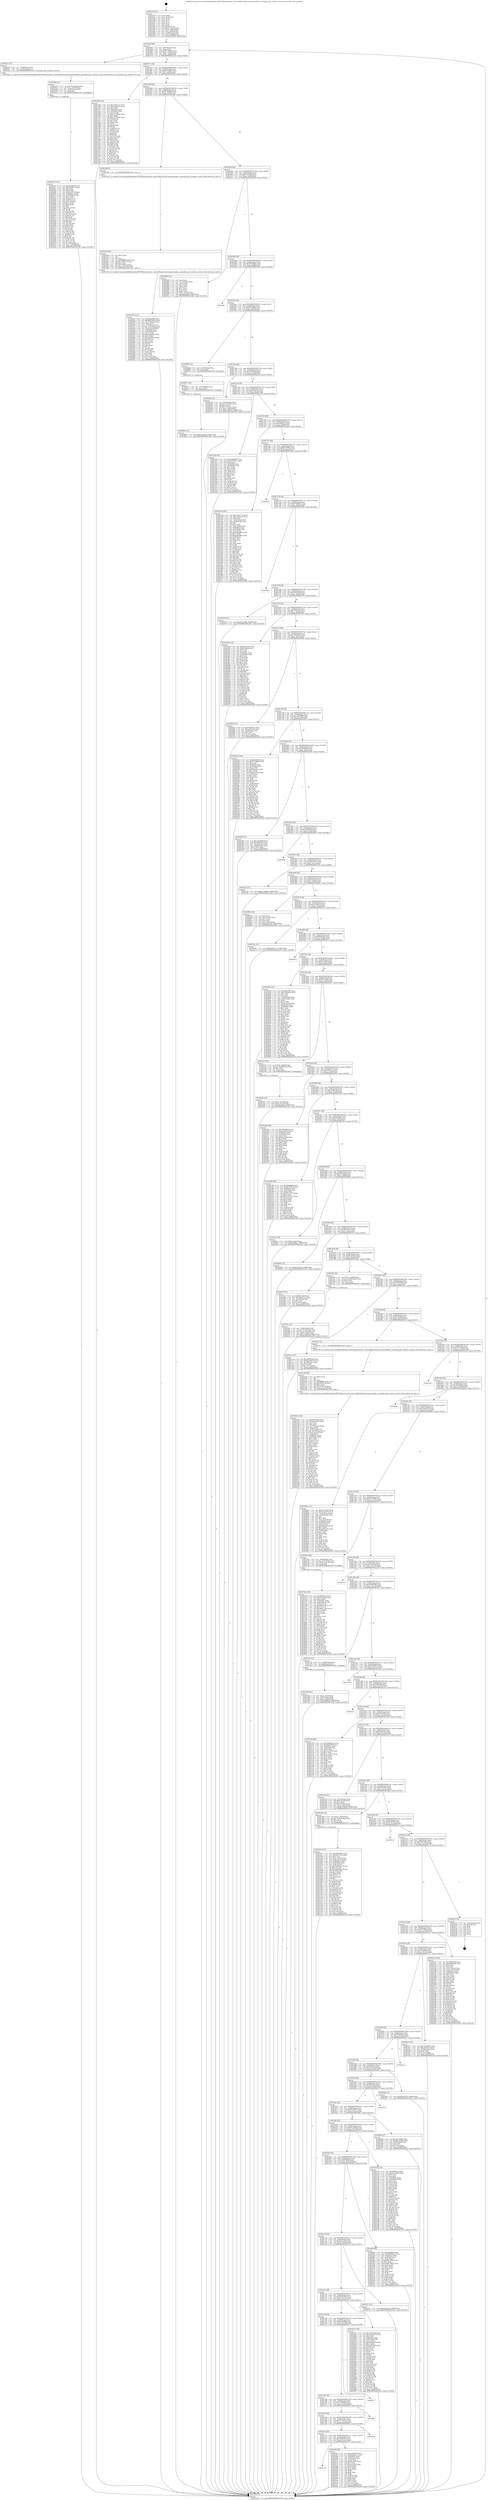 digraph "0x401630" {
  label = "0x401630 (/mnt/c/Users/mathe/Desktop/tcc/POCII/binaries/extr_reactosdllwin32mscoreeassembly.c_assembly_get_runtime_version_Final-ollvm.out::main(0))"
  labelloc = "t"
  node[shape=record]

  Entry [label="",width=0.3,height=0.3,shape=circle,fillcolor=black,style=filled]
  "0x40165f" [label="{
     0x40165f [29]\l
     | [instrs]\l
     &nbsp;&nbsp;0x40165f \<+3\>: mov -0x80(%rbp),%eax\l
     &nbsp;&nbsp;0x401662 \<+2\>: mov %eax,%ecx\l
     &nbsp;&nbsp;0x401664 \<+6\>: sub $0x8173b6bb,%ecx\l
     &nbsp;&nbsp;0x40166a \<+6\>: mov %eax,-0x84(%rbp)\l
     &nbsp;&nbsp;0x401670 \<+6\>: mov %ecx,-0x88(%rbp)\l
     &nbsp;&nbsp;0x401676 \<+6\>: je 0000000000402533 \<main+0xf03\>\l
  }"]
  "0x402533" [label="{
     0x402533 [13]\l
     | [instrs]\l
     &nbsp;&nbsp;0x402533 \<+4\>: mov -0x58(%rbp),%rdi\l
     &nbsp;&nbsp;0x402537 \<+4\>: mov -0x70(%rbp),%rsi\l
     &nbsp;&nbsp;0x40253b \<+5\>: call 0000000000401420 \<assembly_get_runtime_version\>\l
     | [calls]\l
     &nbsp;&nbsp;0x401420 \{1\} (/mnt/c/Users/mathe/Desktop/tcc/POCII/binaries/extr_reactosdllwin32mscoreeassembly.c_assembly_get_runtime_version_Final-ollvm.out::assembly_get_runtime_version)\l
  }"]
  "0x40167c" [label="{
     0x40167c [28]\l
     | [instrs]\l
     &nbsp;&nbsp;0x40167c \<+5\>: jmp 0000000000401681 \<main+0x51\>\l
     &nbsp;&nbsp;0x401681 \<+6\>: mov -0x84(%rbp),%eax\l
     &nbsp;&nbsp;0x401687 \<+5\>: sub $0x8a75d865,%eax\l
     &nbsp;&nbsp;0x40168c \<+6\>: mov %eax,-0x8c(%rbp)\l
     &nbsp;&nbsp;0x401692 \<+6\>: je 0000000000401e4b \<main+0x81b\>\l
  }"]
  Exit [label="",width=0.3,height=0.3,shape=circle,fillcolor=black,style=filled,peripheries=2]
  "0x401e4b" [label="{
     0x401e4b [144]\l
     | [instrs]\l
     &nbsp;&nbsp;0x401e4b \<+5\>: mov $0x733c0711,%eax\l
     &nbsp;&nbsp;0x401e50 \<+5\>: mov $0xb29b9f72,%ecx\l
     &nbsp;&nbsp;0x401e55 \<+2\>: mov $0x1,%dl\l
     &nbsp;&nbsp;0x401e57 \<+7\>: mov 0x40505c,%esi\l
     &nbsp;&nbsp;0x401e5e \<+7\>: mov 0x405060,%edi\l
     &nbsp;&nbsp;0x401e65 \<+3\>: mov %esi,%r8d\l
     &nbsp;&nbsp;0x401e68 \<+7\>: sub $0x141c4606,%r8d\l
     &nbsp;&nbsp;0x401e6f \<+4\>: sub $0x1,%r8d\l
     &nbsp;&nbsp;0x401e73 \<+7\>: add $0x141c4606,%r8d\l
     &nbsp;&nbsp;0x401e7a \<+4\>: imul %r8d,%esi\l
     &nbsp;&nbsp;0x401e7e \<+3\>: and $0x1,%esi\l
     &nbsp;&nbsp;0x401e81 \<+3\>: cmp $0x0,%esi\l
     &nbsp;&nbsp;0x401e84 \<+4\>: sete %r9b\l
     &nbsp;&nbsp;0x401e88 \<+3\>: cmp $0xa,%edi\l
     &nbsp;&nbsp;0x401e8b \<+4\>: setl %r10b\l
     &nbsp;&nbsp;0x401e8f \<+3\>: mov %r9b,%r11b\l
     &nbsp;&nbsp;0x401e92 \<+4\>: xor $0xff,%r11b\l
     &nbsp;&nbsp;0x401e96 \<+3\>: mov %r10b,%bl\l
     &nbsp;&nbsp;0x401e99 \<+3\>: xor $0xff,%bl\l
     &nbsp;&nbsp;0x401e9c \<+3\>: xor $0x0,%dl\l
     &nbsp;&nbsp;0x401e9f \<+3\>: mov %r11b,%r14b\l
     &nbsp;&nbsp;0x401ea2 \<+4\>: and $0x0,%r14b\l
     &nbsp;&nbsp;0x401ea6 \<+3\>: and %dl,%r9b\l
     &nbsp;&nbsp;0x401ea9 \<+3\>: mov %bl,%r15b\l
     &nbsp;&nbsp;0x401eac \<+4\>: and $0x0,%r15b\l
     &nbsp;&nbsp;0x401eb0 \<+3\>: and %dl,%r10b\l
     &nbsp;&nbsp;0x401eb3 \<+3\>: or %r9b,%r14b\l
     &nbsp;&nbsp;0x401eb6 \<+3\>: or %r10b,%r15b\l
     &nbsp;&nbsp;0x401eb9 \<+3\>: xor %r15b,%r14b\l
     &nbsp;&nbsp;0x401ebc \<+3\>: or %bl,%r11b\l
     &nbsp;&nbsp;0x401ebf \<+4\>: xor $0xff,%r11b\l
     &nbsp;&nbsp;0x401ec3 \<+3\>: or $0x0,%dl\l
     &nbsp;&nbsp;0x401ec6 \<+3\>: and %dl,%r11b\l
     &nbsp;&nbsp;0x401ec9 \<+3\>: or %r11b,%r14b\l
     &nbsp;&nbsp;0x401ecc \<+4\>: test $0x1,%r14b\l
     &nbsp;&nbsp;0x401ed0 \<+3\>: cmovne %ecx,%eax\l
     &nbsp;&nbsp;0x401ed3 \<+3\>: mov %eax,-0x80(%rbp)\l
     &nbsp;&nbsp;0x401ed6 \<+5\>: jmp 0000000000402c48 \<main+0x1618\>\l
  }"]
  "0x401698" [label="{
     0x401698 [28]\l
     | [instrs]\l
     &nbsp;&nbsp;0x401698 \<+5\>: jmp 000000000040169d \<main+0x6d\>\l
     &nbsp;&nbsp;0x40169d \<+6\>: mov -0x84(%rbp),%eax\l
     &nbsp;&nbsp;0x4016a3 \<+5\>: sub $0x9278583b,%eax\l
     &nbsp;&nbsp;0x4016a8 \<+6\>: mov %eax,-0x90(%rbp)\l
     &nbsp;&nbsp;0x4016ae \<+6\>: je 00000000004023d8 \<main+0xda8\>\l
  }"]
  "0x402883" [label="{
     0x402883 [12]\l
     | [instrs]\l
     &nbsp;&nbsp;0x402883 \<+7\>: movl $0xe22d264,-0x80(%rbp)\l
     &nbsp;&nbsp;0x40288a \<+5\>: jmp 0000000000402c48 \<main+0x1618\>\l
  }"]
  "0x4023d8" [label="{
     0x4023d8 [5]\l
     | [instrs]\l
     &nbsp;&nbsp;0x4023d8 \<+5\>: call 0000000000401160 \<next_i\>\l
     | [calls]\l
     &nbsp;&nbsp;0x401160 \{1\} (/mnt/c/Users/mathe/Desktop/tcc/POCII/binaries/extr_reactosdllwin32mscoreeassembly.c_assembly_get_runtime_version_Final-ollvm.out::next_i)\l
  }"]
  "0x4016b4" [label="{
     0x4016b4 [28]\l
     | [instrs]\l
     &nbsp;&nbsp;0x4016b4 \<+5\>: jmp 00000000004016b9 \<main+0x89\>\l
     &nbsp;&nbsp;0x4016b9 \<+6\>: mov -0x84(%rbp),%eax\l
     &nbsp;&nbsp;0x4016bf \<+5\>: sub $0x951d7df6,%eax\l
     &nbsp;&nbsp;0x4016c4 \<+6\>: mov %eax,-0x94(%rbp)\l
     &nbsp;&nbsp;0x4016ca \<+6\>: je 0000000000402482 \<main+0xe52\>\l
  }"]
  "0x402877" [label="{
     0x402877 [12]\l
     | [instrs]\l
     &nbsp;&nbsp;0x402877 \<+4\>: mov -0x70(%rbp),%rax\l
     &nbsp;&nbsp;0x40287b \<+3\>: mov %rax,%rdi\l
     &nbsp;&nbsp;0x40287e \<+5\>: call 0000000000401030 \<free@plt\>\l
     | [calls]\l
     &nbsp;&nbsp;0x401030 \{1\} (unknown)\l
  }"]
  "0x402482" [label="{
     0x402482 [33]\l
     | [instrs]\l
     &nbsp;&nbsp;0x402482 \<+2\>: xor %eax,%eax\l
     &nbsp;&nbsp;0x402484 \<+3\>: mov -0x74(%rbp),%ecx\l
     &nbsp;&nbsp;0x402487 \<+2\>: mov %eax,%edx\l
     &nbsp;&nbsp;0x402489 \<+2\>: sub %ecx,%edx\l
     &nbsp;&nbsp;0x40248b \<+2\>: mov %eax,%ecx\l
     &nbsp;&nbsp;0x40248d \<+3\>: sub $0x1,%ecx\l
     &nbsp;&nbsp;0x402490 \<+2\>: add %ecx,%edx\l
     &nbsp;&nbsp;0x402492 \<+2\>: sub %edx,%eax\l
     &nbsp;&nbsp;0x402494 \<+3\>: mov %eax,-0x74(%rbp)\l
     &nbsp;&nbsp;0x402497 \<+7\>: movl $0xcf6e82b9,-0x80(%rbp)\l
     &nbsp;&nbsp;0x40249e \<+5\>: jmp 0000000000402c48 \<main+0x1618\>\l
  }"]
  "0x4016d0" [label="{
     0x4016d0 [28]\l
     | [instrs]\l
     &nbsp;&nbsp;0x4016d0 \<+5\>: jmp 00000000004016d5 \<main+0xa5\>\l
     &nbsp;&nbsp;0x4016d5 \<+6\>: mov -0x84(%rbp),%eax\l
     &nbsp;&nbsp;0x4016db \<+5\>: sub $0xa8e8d964,%eax\l
     &nbsp;&nbsp;0x4016e0 \<+6\>: mov %eax,-0x98(%rbp)\l
     &nbsp;&nbsp;0x4016e6 \<+6\>: je 0000000000402ad8 \<main+0x14a8\>\l
  }"]
  "0x4027b0" [label="{
     0x4027b0 [150]\l
     | [instrs]\l
     &nbsp;&nbsp;0x4027b0 \<+5\>: mov $0x5f6202fc,%edx\l
     &nbsp;&nbsp;0x4027b5 \<+5\>: mov $0x20124ea8,%esi\l
     &nbsp;&nbsp;0x4027ba \<+3\>: mov $0x1,%r8b\l
     &nbsp;&nbsp;0x4027bd \<+8\>: mov 0x40505c,%r9d\l
     &nbsp;&nbsp;0x4027c5 \<+8\>: mov 0x405060,%r10d\l
     &nbsp;&nbsp;0x4027cd \<+3\>: mov %r9d,%r11d\l
     &nbsp;&nbsp;0x4027d0 \<+7\>: sub $0xd4ba1cd6,%r11d\l
     &nbsp;&nbsp;0x4027d7 \<+4\>: sub $0x1,%r11d\l
     &nbsp;&nbsp;0x4027db \<+7\>: add $0xd4ba1cd6,%r11d\l
     &nbsp;&nbsp;0x4027e2 \<+4\>: imul %r11d,%r9d\l
     &nbsp;&nbsp;0x4027e6 \<+4\>: and $0x1,%r9d\l
     &nbsp;&nbsp;0x4027ea \<+4\>: cmp $0x0,%r9d\l
     &nbsp;&nbsp;0x4027ee \<+3\>: sete %bl\l
     &nbsp;&nbsp;0x4027f1 \<+4\>: cmp $0xa,%r10d\l
     &nbsp;&nbsp;0x4027f5 \<+4\>: setl %r14b\l
     &nbsp;&nbsp;0x4027f9 \<+3\>: mov %bl,%r15b\l
     &nbsp;&nbsp;0x4027fc \<+4\>: xor $0xff,%r15b\l
     &nbsp;&nbsp;0x402800 \<+3\>: mov %r14b,%r12b\l
     &nbsp;&nbsp;0x402803 \<+4\>: xor $0xff,%r12b\l
     &nbsp;&nbsp;0x402807 \<+4\>: xor $0x0,%r8b\l
     &nbsp;&nbsp;0x40280b \<+3\>: mov %r15b,%r13b\l
     &nbsp;&nbsp;0x40280e \<+4\>: and $0x0,%r13b\l
     &nbsp;&nbsp;0x402812 \<+3\>: and %r8b,%bl\l
     &nbsp;&nbsp;0x402815 \<+3\>: mov %r12b,%al\l
     &nbsp;&nbsp;0x402818 \<+2\>: and $0x0,%al\l
     &nbsp;&nbsp;0x40281a \<+3\>: and %r8b,%r14b\l
     &nbsp;&nbsp;0x40281d \<+3\>: or %bl,%r13b\l
     &nbsp;&nbsp;0x402820 \<+3\>: or %r14b,%al\l
     &nbsp;&nbsp;0x402823 \<+3\>: xor %al,%r13b\l
     &nbsp;&nbsp;0x402826 \<+3\>: or %r12b,%r15b\l
     &nbsp;&nbsp;0x402829 \<+4\>: xor $0xff,%r15b\l
     &nbsp;&nbsp;0x40282d \<+4\>: or $0x0,%r8b\l
     &nbsp;&nbsp;0x402831 \<+3\>: and %r8b,%r15b\l
     &nbsp;&nbsp;0x402834 \<+3\>: or %r15b,%r13b\l
     &nbsp;&nbsp;0x402837 \<+4\>: test $0x1,%r13b\l
     &nbsp;&nbsp;0x40283b \<+3\>: cmovne %esi,%edx\l
     &nbsp;&nbsp;0x40283e \<+3\>: mov %edx,-0x80(%rbp)\l
     &nbsp;&nbsp;0x402841 \<+5\>: jmp 0000000000402c48 \<main+0x1618\>\l
  }"]
  "0x402ad8" [label="{
     0x402ad8\l
  }", style=dashed]
  "0x4016ec" [label="{
     0x4016ec [28]\l
     | [instrs]\l
     &nbsp;&nbsp;0x4016ec \<+5\>: jmp 00000000004016f1 \<main+0xc1\>\l
     &nbsp;&nbsp;0x4016f1 \<+6\>: mov -0x84(%rbp),%eax\l
     &nbsp;&nbsp;0x4016f7 \<+5\>: sub $0xa937638b,%eax\l
     &nbsp;&nbsp;0x4016fc \<+6\>: mov %eax,-0x9c(%rbp)\l
     &nbsp;&nbsp;0x401702 \<+6\>: je 000000000040286b \<main+0x123b\>\l
  }"]
  "0x402557" [label="{
     0x402557 [153]\l
     | [instrs]\l
     &nbsp;&nbsp;0x402557 \<+5\>: mov $0x6d24b5f6,%esi\l
     &nbsp;&nbsp;0x40255c \<+5\>: mov $0x5eb461ea,%ecx\l
     &nbsp;&nbsp;0x402561 \<+2\>: mov $0x1,%dl\l
     &nbsp;&nbsp;0x402563 \<+3\>: xor %r8d,%r8d\l
     &nbsp;&nbsp;0x402566 \<+7\>: movl $0x0,-0x7c(%rbp)\l
     &nbsp;&nbsp;0x40256d \<+8\>: mov 0x40505c,%r9d\l
     &nbsp;&nbsp;0x402575 \<+8\>: mov 0x405060,%r10d\l
     &nbsp;&nbsp;0x40257d \<+4\>: sub $0x1,%r8d\l
     &nbsp;&nbsp;0x402581 \<+3\>: mov %r9d,%r11d\l
     &nbsp;&nbsp;0x402584 \<+3\>: add %r8d,%r11d\l
     &nbsp;&nbsp;0x402587 \<+4\>: imul %r11d,%r9d\l
     &nbsp;&nbsp;0x40258b \<+4\>: and $0x1,%r9d\l
     &nbsp;&nbsp;0x40258f \<+4\>: cmp $0x0,%r9d\l
     &nbsp;&nbsp;0x402593 \<+3\>: sete %bl\l
     &nbsp;&nbsp;0x402596 \<+4\>: cmp $0xa,%r10d\l
     &nbsp;&nbsp;0x40259a \<+4\>: setl %r14b\l
     &nbsp;&nbsp;0x40259e \<+3\>: mov %bl,%r15b\l
     &nbsp;&nbsp;0x4025a1 \<+4\>: xor $0xff,%r15b\l
     &nbsp;&nbsp;0x4025a5 \<+3\>: mov %r14b,%r12b\l
     &nbsp;&nbsp;0x4025a8 \<+4\>: xor $0xff,%r12b\l
     &nbsp;&nbsp;0x4025ac \<+3\>: xor $0x0,%dl\l
     &nbsp;&nbsp;0x4025af \<+3\>: mov %r15b,%r13b\l
     &nbsp;&nbsp;0x4025b2 \<+4\>: and $0x0,%r13b\l
     &nbsp;&nbsp;0x4025b6 \<+2\>: and %dl,%bl\l
     &nbsp;&nbsp;0x4025b8 \<+3\>: mov %r12b,%dil\l
     &nbsp;&nbsp;0x4025bb \<+4\>: and $0x0,%dil\l
     &nbsp;&nbsp;0x4025bf \<+3\>: and %dl,%r14b\l
     &nbsp;&nbsp;0x4025c2 \<+3\>: or %bl,%r13b\l
     &nbsp;&nbsp;0x4025c5 \<+3\>: or %r14b,%dil\l
     &nbsp;&nbsp;0x4025c8 \<+3\>: xor %dil,%r13b\l
     &nbsp;&nbsp;0x4025cb \<+3\>: or %r12b,%r15b\l
     &nbsp;&nbsp;0x4025ce \<+4\>: xor $0xff,%r15b\l
     &nbsp;&nbsp;0x4025d2 \<+3\>: or $0x0,%dl\l
     &nbsp;&nbsp;0x4025d5 \<+3\>: and %dl,%r15b\l
     &nbsp;&nbsp;0x4025d8 \<+3\>: or %r15b,%r13b\l
     &nbsp;&nbsp;0x4025db \<+4\>: test $0x1,%r13b\l
     &nbsp;&nbsp;0x4025df \<+3\>: cmovne %ecx,%esi\l
     &nbsp;&nbsp;0x4025e2 \<+3\>: mov %esi,-0x80(%rbp)\l
     &nbsp;&nbsp;0x4025e5 \<+6\>: mov %eax,-0x178(%rbp)\l
     &nbsp;&nbsp;0x4025eb \<+5\>: jmp 0000000000402c48 \<main+0x1618\>\l
  }"]
  "0x40286b" [label="{
     0x40286b [12]\l
     | [instrs]\l
     &nbsp;&nbsp;0x40286b \<+4\>: mov -0x58(%rbp),%rax\l
     &nbsp;&nbsp;0x40286f \<+3\>: mov %rax,%rdi\l
     &nbsp;&nbsp;0x402872 \<+5\>: call 0000000000401030 \<free@plt\>\l
     | [calls]\l
     &nbsp;&nbsp;0x401030 \{1\} (unknown)\l
  }"]
  "0x401708" [label="{
     0x401708 [28]\l
     | [instrs]\l
     &nbsp;&nbsp;0x401708 \<+5\>: jmp 000000000040170d \<main+0xdd\>\l
     &nbsp;&nbsp;0x40170d \<+6\>: mov -0x84(%rbp),%eax\l
     &nbsp;&nbsp;0x401713 \<+5\>: sub $0xaed63aef,%eax\l
     &nbsp;&nbsp;0x401718 \<+6\>: mov %eax,-0xa0(%rbp)\l
     &nbsp;&nbsp;0x40171e \<+6\>: je 000000000040223d \<main+0xc0d\>\l
  }"]
  "0x402540" [label="{
     0x402540 [23]\l
     | [instrs]\l
     &nbsp;&nbsp;0x402540 \<+10\>: movabs $0x4030b6,%rdi\l
     &nbsp;&nbsp;0x40254a \<+3\>: mov %eax,-0x78(%rbp)\l
     &nbsp;&nbsp;0x40254d \<+3\>: mov -0x78(%rbp),%esi\l
     &nbsp;&nbsp;0x402550 \<+2\>: mov $0x0,%al\l
     &nbsp;&nbsp;0x402552 \<+5\>: call 0000000000401040 \<printf@plt\>\l
     | [calls]\l
     &nbsp;&nbsp;0x401040 \{1\} (unknown)\l
  }"]
  "0x40223d" [label="{
     0x40223d [31]\l
     | [instrs]\l
     &nbsp;&nbsp;0x40223d \<+3\>: mov -0x64(%rbp),%eax\l
     &nbsp;&nbsp;0x402240 \<+5\>: sub $0x17614f11,%eax\l
     &nbsp;&nbsp;0x402245 \<+3\>: add $0x1,%eax\l
     &nbsp;&nbsp;0x402248 \<+5\>: add $0x17614f11,%eax\l
     &nbsp;&nbsp;0x40224d \<+3\>: mov %eax,-0x64(%rbp)\l
     &nbsp;&nbsp;0x402250 \<+7\>: movl $0xc73f4319,-0x80(%rbp)\l
     &nbsp;&nbsp;0x402257 \<+5\>: jmp 0000000000402c48 \<main+0x1618\>\l
  }"]
  "0x401724" [label="{
     0x401724 [28]\l
     | [instrs]\l
     &nbsp;&nbsp;0x401724 \<+5\>: jmp 0000000000401729 \<main+0xf9\>\l
     &nbsp;&nbsp;0x401729 \<+6\>: mov -0x84(%rbp),%eax\l
     &nbsp;&nbsp;0x40172f \<+5\>: sub $0xaf02432e,%eax\l
     &nbsp;&nbsp;0x401734 \<+6\>: mov %eax,-0xa4(%rbp)\l
     &nbsp;&nbsp;0x40173a \<+6\>: je 0000000000401d32 \<main+0x702\>\l
  }"]
  "0x402405" [label="{
     0x402405 [113]\l
     | [instrs]\l
     &nbsp;&nbsp;0x402405 \<+5\>: mov $0xf0bbd6d2,%ecx\l
     &nbsp;&nbsp;0x40240a \<+5\>: mov $0xb981b03b,%edx\l
     &nbsp;&nbsp;0x40240f \<+6\>: mov -0x174(%rbp),%esi\l
     &nbsp;&nbsp;0x402415 \<+3\>: imul %eax,%esi\l
     &nbsp;&nbsp;0x402418 \<+4\>: mov -0x70(%rbp),%rdi\l
     &nbsp;&nbsp;0x40241c \<+4\>: movslq -0x74(%rbp),%r8\l
     &nbsp;&nbsp;0x402420 \<+4\>: mov %esi,(%rdi,%r8,4)\l
     &nbsp;&nbsp;0x402424 \<+7\>: mov 0x40505c,%eax\l
     &nbsp;&nbsp;0x40242b \<+7\>: mov 0x405060,%esi\l
     &nbsp;&nbsp;0x402432 \<+3\>: mov %eax,%r9d\l
     &nbsp;&nbsp;0x402435 \<+7\>: add $0x16e6f249,%r9d\l
     &nbsp;&nbsp;0x40243c \<+4\>: sub $0x1,%r9d\l
     &nbsp;&nbsp;0x402440 \<+7\>: sub $0x16e6f249,%r9d\l
     &nbsp;&nbsp;0x402447 \<+4\>: imul %r9d,%eax\l
     &nbsp;&nbsp;0x40244b \<+3\>: and $0x1,%eax\l
     &nbsp;&nbsp;0x40244e \<+3\>: cmp $0x0,%eax\l
     &nbsp;&nbsp;0x402451 \<+4\>: sete %r10b\l
     &nbsp;&nbsp;0x402455 \<+3\>: cmp $0xa,%esi\l
     &nbsp;&nbsp;0x402458 \<+4\>: setl %r11b\l
     &nbsp;&nbsp;0x40245c \<+3\>: mov %r10b,%bl\l
     &nbsp;&nbsp;0x40245f \<+3\>: and %r11b,%bl\l
     &nbsp;&nbsp;0x402462 \<+3\>: xor %r11b,%r10b\l
     &nbsp;&nbsp;0x402465 \<+3\>: or %r10b,%bl\l
     &nbsp;&nbsp;0x402468 \<+3\>: test $0x1,%bl\l
     &nbsp;&nbsp;0x40246b \<+3\>: cmovne %edx,%ecx\l
     &nbsp;&nbsp;0x40246e \<+3\>: mov %ecx,-0x80(%rbp)\l
     &nbsp;&nbsp;0x402471 \<+5\>: jmp 0000000000402c48 \<main+0x1618\>\l
  }"]
  "0x401d32" [label="{
     0x401d32 [83]\l
     | [instrs]\l
     &nbsp;&nbsp;0x401d32 \<+5\>: mov $0xa8e8d964,%eax\l
     &nbsp;&nbsp;0x401d37 \<+5\>: mov $0x4c871b01,%ecx\l
     &nbsp;&nbsp;0x401d3c \<+2\>: xor %edx,%edx\l
     &nbsp;&nbsp;0x401d3e \<+7\>: mov 0x40505c,%esi\l
     &nbsp;&nbsp;0x401d45 \<+7\>: mov 0x405060,%edi\l
     &nbsp;&nbsp;0x401d4c \<+3\>: sub $0x1,%edx\l
     &nbsp;&nbsp;0x401d4f \<+3\>: mov %esi,%r8d\l
     &nbsp;&nbsp;0x401d52 \<+3\>: add %edx,%r8d\l
     &nbsp;&nbsp;0x401d55 \<+4\>: imul %r8d,%esi\l
     &nbsp;&nbsp;0x401d59 \<+3\>: and $0x1,%esi\l
     &nbsp;&nbsp;0x401d5c \<+3\>: cmp $0x0,%esi\l
     &nbsp;&nbsp;0x401d5f \<+4\>: sete %r9b\l
     &nbsp;&nbsp;0x401d63 \<+3\>: cmp $0xa,%edi\l
     &nbsp;&nbsp;0x401d66 \<+4\>: setl %r10b\l
     &nbsp;&nbsp;0x401d6a \<+3\>: mov %r9b,%r11b\l
     &nbsp;&nbsp;0x401d6d \<+3\>: and %r10b,%r11b\l
     &nbsp;&nbsp;0x401d70 \<+3\>: xor %r10b,%r9b\l
     &nbsp;&nbsp;0x401d73 \<+3\>: or %r9b,%r11b\l
     &nbsp;&nbsp;0x401d76 \<+4\>: test $0x1,%r11b\l
     &nbsp;&nbsp;0x401d7a \<+3\>: cmovne %ecx,%eax\l
     &nbsp;&nbsp;0x401d7d \<+3\>: mov %eax,-0x80(%rbp)\l
     &nbsp;&nbsp;0x401d80 \<+5\>: jmp 0000000000402c48 \<main+0x1618\>\l
  }"]
  "0x401740" [label="{
     0x401740 [28]\l
     | [instrs]\l
     &nbsp;&nbsp;0x401740 \<+5\>: jmp 0000000000401745 \<main+0x115\>\l
     &nbsp;&nbsp;0x401745 \<+6\>: mov -0x84(%rbp),%eax\l
     &nbsp;&nbsp;0x40174b \<+5\>: sub $0xb29b9f72,%eax\l
     &nbsp;&nbsp;0x401750 \<+6\>: mov %eax,-0xa8(%rbp)\l
     &nbsp;&nbsp;0x401756 \<+6\>: je 0000000000401edb \<main+0x8ab\>\l
  }"]
  "0x4023dd" [label="{
     0x4023dd [40]\l
     | [instrs]\l
     &nbsp;&nbsp;0x4023dd \<+5\>: mov $0x2,%ecx\l
     &nbsp;&nbsp;0x4023e2 \<+1\>: cltd\l
     &nbsp;&nbsp;0x4023e3 \<+2\>: idiv %ecx\l
     &nbsp;&nbsp;0x4023e5 \<+6\>: imul $0xfffffffe,%edx,%ecx\l
     &nbsp;&nbsp;0x4023eb \<+6\>: sub $0xc7f90c19,%ecx\l
     &nbsp;&nbsp;0x4023f1 \<+3\>: add $0x1,%ecx\l
     &nbsp;&nbsp;0x4023f4 \<+6\>: add $0xc7f90c19,%ecx\l
     &nbsp;&nbsp;0x4023fa \<+6\>: mov %ecx,-0x174(%rbp)\l
     &nbsp;&nbsp;0x402400 \<+5\>: call 0000000000401160 \<next_i\>\l
     | [calls]\l
     &nbsp;&nbsp;0x401160 \{1\} (/mnt/c/Users/mathe/Desktop/tcc/POCII/binaries/extr_reactosdllwin32mscoreeassembly.c_assembly_get_runtime_version_Final-ollvm.out::next_i)\l
  }"]
  "0x401edb" [label="{
     0x401edb [164]\l
     | [instrs]\l
     &nbsp;&nbsp;0x401edb \<+5\>: mov $0x733c0711,%eax\l
     &nbsp;&nbsp;0x401ee0 \<+5\>: mov $0x2287bc15,%ecx\l
     &nbsp;&nbsp;0x401ee5 \<+2\>: mov $0x1,%dl\l
     &nbsp;&nbsp;0x401ee7 \<+3\>: mov -0x5c(%rbp),%esi\l
     &nbsp;&nbsp;0x401eea \<+3\>: cmp -0x50(%rbp),%esi\l
     &nbsp;&nbsp;0x401eed \<+4\>: setl %dil\l
     &nbsp;&nbsp;0x401ef1 \<+4\>: and $0x1,%dil\l
     &nbsp;&nbsp;0x401ef5 \<+4\>: mov %dil,-0x2f(%rbp)\l
     &nbsp;&nbsp;0x401ef9 \<+7\>: mov 0x40505c,%esi\l
     &nbsp;&nbsp;0x401f00 \<+8\>: mov 0x405060,%r8d\l
     &nbsp;&nbsp;0x401f08 \<+3\>: mov %esi,%r9d\l
     &nbsp;&nbsp;0x401f0b \<+7\>: add $0xa64da86e,%r9d\l
     &nbsp;&nbsp;0x401f12 \<+4\>: sub $0x1,%r9d\l
     &nbsp;&nbsp;0x401f16 \<+7\>: sub $0xa64da86e,%r9d\l
     &nbsp;&nbsp;0x401f1d \<+4\>: imul %r9d,%esi\l
     &nbsp;&nbsp;0x401f21 \<+3\>: and $0x1,%esi\l
     &nbsp;&nbsp;0x401f24 \<+3\>: cmp $0x0,%esi\l
     &nbsp;&nbsp;0x401f27 \<+4\>: sete %dil\l
     &nbsp;&nbsp;0x401f2b \<+4\>: cmp $0xa,%r8d\l
     &nbsp;&nbsp;0x401f2f \<+4\>: setl %r10b\l
     &nbsp;&nbsp;0x401f33 \<+3\>: mov %dil,%r11b\l
     &nbsp;&nbsp;0x401f36 \<+4\>: xor $0xff,%r11b\l
     &nbsp;&nbsp;0x401f3a \<+3\>: mov %r10b,%bl\l
     &nbsp;&nbsp;0x401f3d \<+3\>: xor $0xff,%bl\l
     &nbsp;&nbsp;0x401f40 \<+3\>: xor $0x0,%dl\l
     &nbsp;&nbsp;0x401f43 \<+3\>: mov %r11b,%r14b\l
     &nbsp;&nbsp;0x401f46 \<+4\>: and $0x0,%r14b\l
     &nbsp;&nbsp;0x401f4a \<+3\>: and %dl,%dil\l
     &nbsp;&nbsp;0x401f4d \<+3\>: mov %bl,%r15b\l
     &nbsp;&nbsp;0x401f50 \<+4\>: and $0x0,%r15b\l
     &nbsp;&nbsp;0x401f54 \<+3\>: and %dl,%r10b\l
     &nbsp;&nbsp;0x401f57 \<+3\>: or %dil,%r14b\l
     &nbsp;&nbsp;0x401f5a \<+3\>: or %r10b,%r15b\l
     &nbsp;&nbsp;0x401f5d \<+3\>: xor %r15b,%r14b\l
     &nbsp;&nbsp;0x401f60 \<+3\>: or %bl,%r11b\l
     &nbsp;&nbsp;0x401f63 \<+4\>: xor $0xff,%r11b\l
     &nbsp;&nbsp;0x401f67 \<+3\>: or $0x0,%dl\l
     &nbsp;&nbsp;0x401f6a \<+3\>: and %dl,%r11b\l
     &nbsp;&nbsp;0x401f6d \<+3\>: or %r11b,%r14b\l
     &nbsp;&nbsp;0x401f70 \<+4\>: test $0x1,%r14b\l
     &nbsp;&nbsp;0x401f74 \<+3\>: cmovne %ecx,%eax\l
     &nbsp;&nbsp;0x401f77 \<+3\>: mov %eax,-0x80(%rbp)\l
     &nbsp;&nbsp;0x401f7a \<+5\>: jmp 0000000000402c48 \<main+0x1618\>\l
  }"]
  "0x40175c" [label="{
     0x40175c [28]\l
     | [instrs]\l
     &nbsp;&nbsp;0x40175c \<+5\>: jmp 0000000000401761 \<main+0x131\>\l
     &nbsp;&nbsp;0x401761 \<+6\>: mov -0x84(%rbp),%eax\l
     &nbsp;&nbsp;0x401767 \<+5\>: sub $0xb6178091,%eax\l
     &nbsp;&nbsp;0x40176c \<+6\>: mov %eax,-0xac(%rbp)\l
     &nbsp;&nbsp;0x401772 \<+6\>: je 00000000004029c0 \<main+0x1390\>\l
  }"]
  "0x40234e" [label="{
     0x40234e [23]\l
     | [instrs]\l
     &nbsp;&nbsp;0x40234e \<+4\>: mov %rax,-0x70(%rbp)\l
     &nbsp;&nbsp;0x402352 \<+7\>: movl $0x0,-0x74(%rbp)\l
     &nbsp;&nbsp;0x402359 \<+7\>: movl $0xcf6e82b9,-0x80(%rbp)\l
     &nbsp;&nbsp;0x402360 \<+5\>: jmp 0000000000402c48 \<main+0x1618\>\l
  }"]
  "0x4029c0" [label="{
     0x4029c0\l
  }", style=dashed]
  "0x401778" [label="{
     0x401778 [28]\l
     | [instrs]\l
     &nbsp;&nbsp;0x401778 \<+5\>: jmp 000000000040177d \<main+0x14d\>\l
     &nbsp;&nbsp;0x40177d \<+6\>: mov -0x84(%rbp),%eax\l
     &nbsp;&nbsp;0x401783 \<+5\>: sub $0xb7544847,%eax\l
     &nbsp;&nbsp;0x401788 \<+6\>: mov %eax,-0xb0(%rbp)\l
     &nbsp;&nbsp;0x40178e \<+6\>: je 000000000040292b \<main+0x12fb\>\l
  }"]
  "0x401cb8" [label="{
     0x401cb8\l
  }", style=dashed]
  "0x40292b" [label="{
     0x40292b\l
  }", style=dashed]
  "0x401794" [label="{
     0x401794 [28]\l
     | [instrs]\l
     &nbsp;&nbsp;0x401794 \<+5\>: jmp 0000000000401799 \<main+0x169\>\l
     &nbsp;&nbsp;0x401799 \<+6\>: mov -0x84(%rbp),%eax\l
     &nbsp;&nbsp;0x40179f \<+5\>: sub $0xb981b03b,%eax\l
     &nbsp;&nbsp;0x4017a4 \<+6\>: mov %eax,-0xb4(%rbp)\l
     &nbsp;&nbsp;0x4017aa \<+6\>: je 0000000000402476 \<main+0xe46\>\l
  }"]
  "0x40225c" [label="{
     0x40225c [88]\l
     | [instrs]\l
     &nbsp;&nbsp;0x40225c \<+5\>: mov $0x362349e5,%eax\l
     &nbsp;&nbsp;0x402261 \<+5\>: mov $0xfe309a1c,%ecx\l
     &nbsp;&nbsp;0x402266 \<+7\>: mov 0x40505c,%edx\l
     &nbsp;&nbsp;0x40226d \<+7\>: mov 0x405060,%esi\l
     &nbsp;&nbsp;0x402274 \<+2\>: mov %edx,%edi\l
     &nbsp;&nbsp;0x402276 \<+6\>: add $0xaf1aa5f5,%edi\l
     &nbsp;&nbsp;0x40227c \<+3\>: sub $0x1,%edi\l
     &nbsp;&nbsp;0x40227f \<+6\>: sub $0xaf1aa5f5,%edi\l
     &nbsp;&nbsp;0x402285 \<+3\>: imul %edi,%edx\l
     &nbsp;&nbsp;0x402288 \<+3\>: and $0x1,%edx\l
     &nbsp;&nbsp;0x40228b \<+3\>: cmp $0x0,%edx\l
     &nbsp;&nbsp;0x40228e \<+4\>: sete %r8b\l
     &nbsp;&nbsp;0x402292 \<+3\>: cmp $0xa,%esi\l
     &nbsp;&nbsp;0x402295 \<+4\>: setl %r9b\l
     &nbsp;&nbsp;0x402299 \<+3\>: mov %r8b,%r10b\l
     &nbsp;&nbsp;0x40229c \<+3\>: and %r9b,%r10b\l
     &nbsp;&nbsp;0x40229f \<+3\>: xor %r9b,%r8b\l
     &nbsp;&nbsp;0x4022a2 \<+3\>: or %r8b,%r10b\l
     &nbsp;&nbsp;0x4022a5 \<+4\>: test $0x1,%r10b\l
     &nbsp;&nbsp;0x4022a9 \<+3\>: cmovne %ecx,%eax\l
     &nbsp;&nbsp;0x4022ac \<+3\>: mov %eax,-0x80(%rbp)\l
     &nbsp;&nbsp;0x4022af \<+5\>: jmp 0000000000402c48 \<main+0x1618\>\l
  }"]
  "0x402476" [label="{
     0x402476 [12]\l
     | [instrs]\l
     &nbsp;&nbsp;0x402476 \<+7\>: movl $0x951d7df6,-0x80(%rbp)\l
     &nbsp;&nbsp;0x40247d \<+5\>: jmp 0000000000402c48 \<main+0x1618\>\l
  }"]
  "0x4017b0" [label="{
     0x4017b0 [28]\l
     | [instrs]\l
     &nbsp;&nbsp;0x4017b0 \<+5\>: jmp 00000000004017b5 \<main+0x185\>\l
     &nbsp;&nbsp;0x4017b5 \<+6\>: mov -0x84(%rbp),%eax\l
     &nbsp;&nbsp;0x4017bb \<+5\>: sub $0xc73f4319,%eax\l
     &nbsp;&nbsp;0x4017c0 \<+6\>: mov %eax,-0xb8(%rbp)\l
     &nbsp;&nbsp;0x4017c6 \<+6\>: je 0000000000401fd0 \<main+0x9a0\>\l
  }"]
  "0x401c9c" [label="{
     0x401c9c [28]\l
     | [instrs]\l
     &nbsp;&nbsp;0x401c9c \<+5\>: jmp 0000000000401ca1 \<main+0x671\>\l
     &nbsp;&nbsp;0x401ca1 \<+6\>: mov -0x84(%rbp),%eax\l
     &nbsp;&nbsp;0x401ca7 \<+5\>: sub $0x7f8d9755,%eax\l
     &nbsp;&nbsp;0x401cac \<+6\>: mov %eax,-0x16c(%rbp)\l
     &nbsp;&nbsp;0x401cb2 \<+6\>: je 000000000040225c \<main+0xc2c\>\l
  }"]
  "0x401fd0" [label="{
     0x401fd0 [134]\l
     | [instrs]\l
     &nbsp;&nbsp;0x401fd0 \<+5\>: mov $0x4fe03787,%eax\l
     &nbsp;&nbsp;0x401fd5 \<+5\>: mov $0xf4cefd3d,%ecx\l
     &nbsp;&nbsp;0x401fda \<+2\>: mov $0x1,%dl\l
     &nbsp;&nbsp;0x401fdc \<+2\>: xor %esi,%esi\l
     &nbsp;&nbsp;0x401fde \<+7\>: mov 0x40505c,%edi\l
     &nbsp;&nbsp;0x401fe5 \<+8\>: mov 0x405060,%r8d\l
     &nbsp;&nbsp;0x401fed \<+3\>: sub $0x1,%esi\l
     &nbsp;&nbsp;0x401ff0 \<+3\>: mov %edi,%r9d\l
     &nbsp;&nbsp;0x401ff3 \<+3\>: add %esi,%r9d\l
     &nbsp;&nbsp;0x401ff6 \<+4\>: imul %r9d,%edi\l
     &nbsp;&nbsp;0x401ffa \<+3\>: and $0x1,%edi\l
     &nbsp;&nbsp;0x401ffd \<+3\>: cmp $0x0,%edi\l
     &nbsp;&nbsp;0x402000 \<+4\>: sete %r10b\l
     &nbsp;&nbsp;0x402004 \<+4\>: cmp $0xa,%r8d\l
     &nbsp;&nbsp;0x402008 \<+4\>: setl %r11b\l
     &nbsp;&nbsp;0x40200c \<+3\>: mov %r10b,%bl\l
     &nbsp;&nbsp;0x40200f \<+3\>: xor $0xff,%bl\l
     &nbsp;&nbsp;0x402012 \<+3\>: mov %r11b,%r14b\l
     &nbsp;&nbsp;0x402015 \<+4\>: xor $0xff,%r14b\l
     &nbsp;&nbsp;0x402019 \<+3\>: xor $0x0,%dl\l
     &nbsp;&nbsp;0x40201c \<+3\>: mov %bl,%r15b\l
     &nbsp;&nbsp;0x40201f \<+4\>: and $0x0,%r15b\l
     &nbsp;&nbsp;0x402023 \<+3\>: and %dl,%r10b\l
     &nbsp;&nbsp;0x402026 \<+3\>: mov %r14b,%r12b\l
     &nbsp;&nbsp;0x402029 \<+4\>: and $0x0,%r12b\l
     &nbsp;&nbsp;0x40202d \<+3\>: and %dl,%r11b\l
     &nbsp;&nbsp;0x402030 \<+3\>: or %r10b,%r15b\l
     &nbsp;&nbsp;0x402033 \<+3\>: or %r11b,%r12b\l
     &nbsp;&nbsp;0x402036 \<+3\>: xor %r12b,%r15b\l
     &nbsp;&nbsp;0x402039 \<+3\>: or %r14b,%bl\l
     &nbsp;&nbsp;0x40203c \<+3\>: xor $0xff,%bl\l
     &nbsp;&nbsp;0x40203f \<+3\>: or $0x0,%dl\l
     &nbsp;&nbsp;0x402042 \<+2\>: and %dl,%bl\l
     &nbsp;&nbsp;0x402044 \<+3\>: or %bl,%r15b\l
     &nbsp;&nbsp;0x402047 \<+4\>: test $0x1,%r15b\l
     &nbsp;&nbsp;0x40204b \<+3\>: cmovne %ecx,%eax\l
     &nbsp;&nbsp;0x40204e \<+3\>: mov %eax,-0x80(%rbp)\l
     &nbsp;&nbsp;0x402051 \<+5\>: jmp 0000000000402c48 \<main+0x1618\>\l
  }"]
  "0x4017cc" [label="{
     0x4017cc [28]\l
     | [instrs]\l
     &nbsp;&nbsp;0x4017cc \<+5\>: jmp 00000000004017d1 \<main+0x1a1\>\l
     &nbsp;&nbsp;0x4017d1 \<+6\>: mov -0x84(%rbp),%eax\l
     &nbsp;&nbsp;0x4017d7 \<+5\>: sub $0xc7865674,%eax\l
     &nbsp;&nbsp;0x4017dc \<+6\>: mov %eax,-0xbc(%rbp)\l
     &nbsp;&nbsp;0x4017e2 \<+6\>: je 00000000004020ee \<main+0xabe\>\l
  }"]
  "0x402b06" [label="{
     0x402b06\l
  }", style=dashed]
  "0x4020ee" [label="{
     0x4020ee [27]\l
     | [instrs]\l
     &nbsp;&nbsp;0x4020ee \<+5\>: mov $0x7f8d9755,%eax\l
     &nbsp;&nbsp;0x4020f3 \<+5\>: mov $0x4a18cd36,%ecx\l
     &nbsp;&nbsp;0x4020f8 \<+3\>: mov -0x2e(%rbp),%dl\l
     &nbsp;&nbsp;0x4020fb \<+3\>: test $0x1,%dl\l
     &nbsp;&nbsp;0x4020fe \<+3\>: cmovne %ecx,%eax\l
     &nbsp;&nbsp;0x402101 \<+3\>: mov %eax,-0x80(%rbp)\l
     &nbsp;&nbsp;0x402104 \<+5\>: jmp 0000000000402c48 \<main+0x1618\>\l
  }"]
  "0x4017e8" [label="{
     0x4017e8 [28]\l
     | [instrs]\l
     &nbsp;&nbsp;0x4017e8 \<+5\>: jmp 00000000004017ed \<main+0x1bd\>\l
     &nbsp;&nbsp;0x4017ed \<+6\>: mov -0x84(%rbp),%eax\l
     &nbsp;&nbsp;0x4017f3 \<+5\>: sub $0xca6250f6,%eax\l
     &nbsp;&nbsp;0x4017f8 \<+6\>: mov %eax,-0xc0(%rbp)\l
     &nbsp;&nbsp;0x4017fe \<+6\>: je 00000000004024a3 \<main+0xe73\>\l
  }"]
  "0x401c80" [label="{
     0x401c80 [28]\l
     | [instrs]\l
     &nbsp;&nbsp;0x401c80 \<+5\>: jmp 0000000000401c85 \<main+0x655\>\l
     &nbsp;&nbsp;0x401c85 \<+6\>: mov -0x84(%rbp),%eax\l
     &nbsp;&nbsp;0x401c8b \<+5\>: sub $0x733c0711,%eax\l
     &nbsp;&nbsp;0x401c90 \<+6\>: mov %eax,-0x168(%rbp)\l
     &nbsp;&nbsp;0x401c96 \<+6\>: je 0000000000402b06 \<main+0x14d6\>\l
  }"]
  "0x4024a3" [label="{
     0x4024a3 [144]\l
     | [instrs]\l
     &nbsp;&nbsp;0x4024a3 \<+5\>: mov $0x6d24b5f6,%eax\l
     &nbsp;&nbsp;0x4024a8 \<+5\>: mov $0x8173b6bb,%ecx\l
     &nbsp;&nbsp;0x4024ad \<+2\>: mov $0x1,%dl\l
     &nbsp;&nbsp;0x4024af \<+7\>: mov 0x40505c,%esi\l
     &nbsp;&nbsp;0x4024b6 \<+7\>: mov 0x405060,%edi\l
     &nbsp;&nbsp;0x4024bd \<+3\>: mov %esi,%r8d\l
     &nbsp;&nbsp;0x4024c0 \<+7\>: add $0x8e0ccdac,%r8d\l
     &nbsp;&nbsp;0x4024c7 \<+4\>: sub $0x1,%r8d\l
     &nbsp;&nbsp;0x4024cb \<+7\>: sub $0x8e0ccdac,%r8d\l
     &nbsp;&nbsp;0x4024d2 \<+4\>: imul %r8d,%esi\l
     &nbsp;&nbsp;0x4024d6 \<+3\>: and $0x1,%esi\l
     &nbsp;&nbsp;0x4024d9 \<+3\>: cmp $0x0,%esi\l
     &nbsp;&nbsp;0x4024dc \<+4\>: sete %r9b\l
     &nbsp;&nbsp;0x4024e0 \<+3\>: cmp $0xa,%edi\l
     &nbsp;&nbsp;0x4024e3 \<+4\>: setl %r10b\l
     &nbsp;&nbsp;0x4024e7 \<+3\>: mov %r9b,%r11b\l
     &nbsp;&nbsp;0x4024ea \<+4\>: xor $0xff,%r11b\l
     &nbsp;&nbsp;0x4024ee \<+3\>: mov %r10b,%bl\l
     &nbsp;&nbsp;0x4024f1 \<+3\>: xor $0xff,%bl\l
     &nbsp;&nbsp;0x4024f4 \<+3\>: xor $0x1,%dl\l
     &nbsp;&nbsp;0x4024f7 \<+3\>: mov %r11b,%r14b\l
     &nbsp;&nbsp;0x4024fa \<+4\>: and $0xff,%r14b\l
     &nbsp;&nbsp;0x4024fe \<+3\>: and %dl,%r9b\l
     &nbsp;&nbsp;0x402501 \<+3\>: mov %bl,%r15b\l
     &nbsp;&nbsp;0x402504 \<+4\>: and $0xff,%r15b\l
     &nbsp;&nbsp;0x402508 \<+3\>: and %dl,%r10b\l
     &nbsp;&nbsp;0x40250b \<+3\>: or %r9b,%r14b\l
     &nbsp;&nbsp;0x40250e \<+3\>: or %r10b,%r15b\l
     &nbsp;&nbsp;0x402511 \<+3\>: xor %r15b,%r14b\l
     &nbsp;&nbsp;0x402514 \<+3\>: or %bl,%r11b\l
     &nbsp;&nbsp;0x402517 \<+4\>: xor $0xff,%r11b\l
     &nbsp;&nbsp;0x40251b \<+3\>: or $0x1,%dl\l
     &nbsp;&nbsp;0x40251e \<+3\>: and %dl,%r11b\l
     &nbsp;&nbsp;0x402521 \<+3\>: or %r11b,%r14b\l
     &nbsp;&nbsp;0x402524 \<+4\>: test $0x1,%r14b\l
     &nbsp;&nbsp;0x402528 \<+3\>: cmovne %ecx,%eax\l
     &nbsp;&nbsp;0x40252b \<+3\>: mov %eax,-0x80(%rbp)\l
     &nbsp;&nbsp;0x40252e \<+5\>: jmp 0000000000402c48 \<main+0x1618\>\l
  }"]
  "0x401804" [label="{
     0x401804 [28]\l
     | [instrs]\l
     &nbsp;&nbsp;0x401804 \<+5\>: jmp 0000000000401809 \<main+0x1d9\>\l
     &nbsp;&nbsp;0x401809 \<+6\>: mov -0x84(%rbp),%eax\l
     &nbsp;&nbsp;0x40180f \<+5\>: sub $0xcf6e82b9,%eax\l
     &nbsp;&nbsp;0x401814 \<+6\>: mov %eax,-0xc4(%rbp)\l
     &nbsp;&nbsp;0x40181a \<+6\>: je 0000000000402365 \<main+0xd35\>\l
  }"]
  "0x40288f" [label="{
     0x40288f\l
  }", style=dashed]
  "0x402365" [label="{
     0x402365 [27]\l
     | [instrs]\l
     &nbsp;&nbsp;0x402365 \<+5\>: mov $0xca6250f6,%eax\l
     &nbsp;&nbsp;0x40236a \<+5\>: mov $0x33d619d,%ecx\l
     &nbsp;&nbsp;0x40236f \<+3\>: mov -0x74(%rbp),%edx\l
     &nbsp;&nbsp;0x402372 \<+3\>: cmp -0x68(%rbp),%edx\l
     &nbsp;&nbsp;0x402375 \<+3\>: cmovl %ecx,%eax\l
     &nbsp;&nbsp;0x402378 \<+3\>: mov %eax,-0x80(%rbp)\l
     &nbsp;&nbsp;0x40237b \<+5\>: jmp 0000000000402c48 \<main+0x1618\>\l
  }"]
  "0x401820" [label="{
     0x401820 [28]\l
     | [instrs]\l
     &nbsp;&nbsp;0x401820 \<+5\>: jmp 0000000000401825 \<main+0x1f5\>\l
     &nbsp;&nbsp;0x401825 \<+6\>: mov -0x84(%rbp),%eax\l
     &nbsp;&nbsp;0x40182b \<+5\>: sub $0xd40ffc0a,%eax\l
     &nbsp;&nbsp;0x401830 \<+6\>: mov %eax,-0xc8(%rbp)\l
     &nbsp;&nbsp;0x401836 \<+6\>: je 000000000040289b \<main+0x126b\>\l
  }"]
  "0x401c64" [label="{
     0x401c64 [28]\l
     | [instrs]\l
     &nbsp;&nbsp;0x401c64 \<+5\>: jmp 0000000000401c69 \<main+0x639\>\l
     &nbsp;&nbsp;0x401c69 \<+6\>: mov -0x84(%rbp),%eax\l
     &nbsp;&nbsp;0x401c6f \<+5\>: sub $0x71b58095,%eax\l
     &nbsp;&nbsp;0x401c74 \<+6\>: mov %eax,-0x164(%rbp)\l
     &nbsp;&nbsp;0x401c7a \<+6\>: je 000000000040288f \<main+0x125f\>\l
  }"]
  "0x40289b" [label="{
     0x40289b\l
  }", style=dashed]
  "0x40183c" [label="{
     0x40183c [28]\l
     | [instrs]\l
     &nbsp;&nbsp;0x40183c \<+5\>: jmp 0000000000401841 \<main+0x211\>\l
     &nbsp;&nbsp;0x401841 \<+6\>: mov -0x84(%rbp),%eax\l
     &nbsp;&nbsp;0x401847 \<+5\>: sub $0xde8c7141,%eax\l
     &nbsp;&nbsp;0x40184c \<+6\>: mov %eax,-0xcc(%rbp)\l
     &nbsp;&nbsp;0x401852 \<+6\>: je 0000000000401e3f \<main+0x80f\>\l
  }"]
  "0x402bc7" [label="{
     0x402bc7\l
  }", style=dashed]
  "0x401e3f" [label="{
     0x401e3f [12]\l
     | [instrs]\l
     &nbsp;&nbsp;0x401e3f \<+7\>: movl $0x8a75d865,-0x80(%rbp)\l
     &nbsp;&nbsp;0x401e46 \<+5\>: jmp 0000000000402c48 \<main+0x1618\>\l
  }"]
  "0x401858" [label="{
     0x401858 [28]\l
     | [instrs]\l
     &nbsp;&nbsp;0x401858 \<+5\>: jmp 000000000040185d \<main+0x22d\>\l
     &nbsp;&nbsp;0x40185d \<+6\>: mov -0x84(%rbp),%eax\l
     &nbsp;&nbsp;0x401863 \<+5\>: sub $0xe342dafc,%eax\l
     &nbsp;&nbsp;0x401868 \<+6\>: mov %eax,-0xd0(%rbp)\l
     &nbsp;&nbsp;0x40186e \<+6\>: je 0000000000402852 \<main+0x1222\>\l
  }"]
  "0x401c48" [label="{
     0x401c48 [28]\l
     | [instrs]\l
     &nbsp;&nbsp;0x401c48 \<+5\>: jmp 0000000000401c4d \<main+0x61d\>\l
     &nbsp;&nbsp;0x401c4d \<+6\>: mov -0x84(%rbp),%eax\l
     &nbsp;&nbsp;0x401c53 \<+5\>: sub $0x6d24b5f6,%eax\l
     &nbsp;&nbsp;0x401c58 \<+6\>: mov %eax,-0x160(%rbp)\l
     &nbsp;&nbsp;0x401c5e \<+6\>: je 0000000000402bc7 \<main+0x1597\>\l
  }"]
  "0x402852" [label="{
     0x402852 [25]\l
     | [instrs]\l
     &nbsp;&nbsp;0x402852 \<+2\>: xor %eax,%eax\l
     &nbsp;&nbsp;0x402854 \<+3\>: mov -0x7c(%rbp),%ecx\l
     &nbsp;&nbsp;0x402857 \<+3\>: sub $0x1,%eax\l
     &nbsp;&nbsp;0x40285a \<+2\>: sub %eax,%ecx\l
     &nbsp;&nbsp;0x40285c \<+3\>: mov %ecx,-0x7c(%rbp)\l
     &nbsp;&nbsp;0x40285f \<+7\>: movl $0x6bd16793,-0x80(%rbp)\l
     &nbsp;&nbsp;0x402866 \<+5\>: jmp 0000000000402c48 \<main+0x1618\>\l
  }"]
  "0x401874" [label="{
     0x401874 [28]\l
     | [instrs]\l
     &nbsp;&nbsp;0x401874 \<+5\>: jmp 0000000000401879 \<main+0x249\>\l
     &nbsp;&nbsp;0x401879 \<+6\>: mov -0x84(%rbp),%eax\l
     &nbsp;&nbsp;0x40187f \<+5\>: sub $0xee7f6dcd,%eax\l
     &nbsp;&nbsp;0x401884 \<+6\>: mov %eax,-0xd4(%rbp)\l
     &nbsp;&nbsp;0x40188a \<+6\>: je 000000000040230c \<main+0xcdc\>\l
  }"]
  "0x4025fc" [label="{
     0x4025fc [144]\l
     | [instrs]\l
     &nbsp;&nbsp;0x4025fc \<+5\>: mov $0x31615abd,%eax\l
     &nbsp;&nbsp;0x402601 \<+5\>: mov $0x3da2bc79,%ecx\l
     &nbsp;&nbsp;0x402606 \<+2\>: mov $0x1,%dl\l
     &nbsp;&nbsp;0x402608 \<+7\>: mov 0x40505c,%esi\l
     &nbsp;&nbsp;0x40260f \<+7\>: mov 0x405060,%edi\l
     &nbsp;&nbsp;0x402616 \<+3\>: mov %esi,%r8d\l
     &nbsp;&nbsp;0x402619 \<+7\>: add $0x45f0e299,%r8d\l
     &nbsp;&nbsp;0x402620 \<+4\>: sub $0x1,%r8d\l
     &nbsp;&nbsp;0x402624 \<+7\>: sub $0x45f0e299,%r8d\l
     &nbsp;&nbsp;0x40262b \<+4\>: imul %r8d,%esi\l
     &nbsp;&nbsp;0x40262f \<+3\>: and $0x1,%esi\l
     &nbsp;&nbsp;0x402632 \<+3\>: cmp $0x0,%esi\l
     &nbsp;&nbsp;0x402635 \<+4\>: sete %r9b\l
     &nbsp;&nbsp;0x402639 \<+3\>: cmp $0xa,%edi\l
     &nbsp;&nbsp;0x40263c \<+4\>: setl %r10b\l
     &nbsp;&nbsp;0x402640 \<+3\>: mov %r9b,%r11b\l
     &nbsp;&nbsp;0x402643 \<+4\>: xor $0xff,%r11b\l
     &nbsp;&nbsp;0x402647 \<+3\>: mov %r10b,%bl\l
     &nbsp;&nbsp;0x40264a \<+3\>: xor $0xff,%bl\l
     &nbsp;&nbsp;0x40264d \<+3\>: xor $0x1,%dl\l
     &nbsp;&nbsp;0x402650 \<+3\>: mov %r11b,%r14b\l
     &nbsp;&nbsp;0x402653 \<+4\>: and $0xff,%r14b\l
     &nbsp;&nbsp;0x402657 \<+3\>: and %dl,%r9b\l
     &nbsp;&nbsp;0x40265a \<+3\>: mov %bl,%r15b\l
     &nbsp;&nbsp;0x40265d \<+4\>: and $0xff,%r15b\l
     &nbsp;&nbsp;0x402661 \<+3\>: and %dl,%r10b\l
     &nbsp;&nbsp;0x402664 \<+3\>: or %r9b,%r14b\l
     &nbsp;&nbsp;0x402667 \<+3\>: or %r10b,%r15b\l
     &nbsp;&nbsp;0x40266a \<+3\>: xor %r15b,%r14b\l
     &nbsp;&nbsp;0x40266d \<+3\>: or %bl,%r11b\l
     &nbsp;&nbsp;0x402670 \<+4\>: xor $0xff,%r11b\l
     &nbsp;&nbsp;0x402674 \<+3\>: or $0x1,%dl\l
     &nbsp;&nbsp;0x402677 \<+3\>: and %dl,%r11b\l
     &nbsp;&nbsp;0x40267a \<+3\>: or %r11b,%r14b\l
     &nbsp;&nbsp;0x40267d \<+4\>: test $0x1,%r14b\l
     &nbsp;&nbsp;0x402681 \<+3\>: cmovne %ecx,%eax\l
     &nbsp;&nbsp;0x402684 \<+3\>: mov %eax,-0x80(%rbp)\l
     &nbsp;&nbsp;0x402687 \<+5\>: jmp 0000000000402c48 \<main+0x1618\>\l
  }"]
  "0x40230c" [label="{
     0x40230c [12]\l
     | [instrs]\l
     &nbsp;&nbsp;0x40230c \<+7\>: movl $0x4a4917e7,-0x80(%rbp)\l
     &nbsp;&nbsp;0x402313 \<+5\>: jmp 0000000000402c48 \<main+0x1618\>\l
  }"]
  "0x401890" [label="{
     0x401890 [28]\l
     | [instrs]\l
     &nbsp;&nbsp;0x401890 \<+5\>: jmp 0000000000401895 \<main+0x265\>\l
     &nbsp;&nbsp;0x401895 \<+6\>: mov -0x84(%rbp),%eax\l
     &nbsp;&nbsp;0x40189b \<+5\>: sub $0xf0bbd6d2,%eax\l
     &nbsp;&nbsp;0x4018a0 \<+6\>: mov %eax,-0xd8(%rbp)\l
     &nbsp;&nbsp;0x4018a6 \<+6\>: je 0000000000402b7a \<main+0x154a\>\l
  }"]
  "0x401c2c" [label="{
     0x401c2c [28]\l
     | [instrs]\l
     &nbsp;&nbsp;0x401c2c \<+5\>: jmp 0000000000401c31 \<main+0x601\>\l
     &nbsp;&nbsp;0x401c31 \<+6\>: mov -0x84(%rbp),%eax\l
     &nbsp;&nbsp;0x401c37 \<+5\>: sub $0x6bd16793,%eax\l
     &nbsp;&nbsp;0x401c3c \<+6\>: mov %eax,-0x15c(%rbp)\l
     &nbsp;&nbsp;0x401c42 \<+6\>: je 00000000004025fc \<main+0xfcc\>\l
  }"]
  "0x402b7a" [label="{
     0x402b7a\l
  }", style=dashed]
  "0x4018ac" [label="{
     0x4018ac [28]\l
     | [instrs]\l
     &nbsp;&nbsp;0x4018ac \<+5\>: jmp 00000000004018b1 \<main+0x281\>\l
     &nbsp;&nbsp;0x4018b1 \<+6\>: mov -0x84(%rbp),%eax\l
     &nbsp;&nbsp;0x4018b7 \<+5\>: sub $0xf4cefd3d,%eax\l
     &nbsp;&nbsp;0x4018bc \<+6\>: mov %eax,-0xdc(%rbp)\l
     &nbsp;&nbsp;0x4018c2 \<+6\>: je 0000000000402056 \<main+0xa26\>\l
  }"]
  "0x402231" [label="{
     0x402231 [12]\l
     | [instrs]\l
     &nbsp;&nbsp;0x402231 \<+7\>: movl $0xaed63aef,-0x80(%rbp)\l
     &nbsp;&nbsp;0x402238 \<+5\>: jmp 0000000000402c48 \<main+0x1618\>\l
  }"]
  "0x402056" [label="{
     0x402056 [152]\l
     | [instrs]\l
     &nbsp;&nbsp;0x402056 \<+5\>: mov $0x4fe03787,%eax\l
     &nbsp;&nbsp;0x40205b \<+5\>: mov $0xc7865674,%ecx\l
     &nbsp;&nbsp;0x402060 \<+2\>: mov $0x1,%dl\l
     &nbsp;&nbsp;0x402062 \<+2\>: xor %esi,%esi\l
     &nbsp;&nbsp;0x402064 \<+3\>: mov -0x64(%rbp),%edi\l
     &nbsp;&nbsp;0x402067 \<+3\>: cmp -0x60(%rbp),%edi\l
     &nbsp;&nbsp;0x40206a \<+4\>: setl %r8b\l
     &nbsp;&nbsp;0x40206e \<+4\>: and $0x1,%r8b\l
     &nbsp;&nbsp;0x402072 \<+4\>: mov %r8b,-0x2e(%rbp)\l
     &nbsp;&nbsp;0x402076 \<+7\>: mov 0x40505c,%edi\l
     &nbsp;&nbsp;0x40207d \<+8\>: mov 0x405060,%r9d\l
     &nbsp;&nbsp;0x402085 \<+3\>: sub $0x1,%esi\l
     &nbsp;&nbsp;0x402088 \<+3\>: mov %edi,%r10d\l
     &nbsp;&nbsp;0x40208b \<+3\>: add %esi,%r10d\l
     &nbsp;&nbsp;0x40208e \<+4\>: imul %r10d,%edi\l
     &nbsp;&nbsp;0x402092 \<+3\>: and $0x1,%edi\l
     &nbsp;&nbsp;0x402095 \<+3\>: cmp $0x0,%edi\l
     &nbsp;&nbsp;0x402098 \<+4\>: sete %r8b\l
     &nbsp;&nbsp;0x40209c \<+4\>: cmp $0xa,%r9d\l
     &nbsp;&nbsp;0x4020a0 \<+4\>: setl %r11b\l
     &nbsp;&nbsp;0x4020a4 \<+3\>: mov %r8b,%bl\l
     &nbsp;&nbsp;0x4020a7 \<+3\>: xor $0xff,%bl\l
     &nbsp;&nbsp;0x4020aa \<+3\>: mov %r11b,%r14b\l
     &nbsp;&nbsp;0x4020ad \<+4\>: xor $0xff,%r14b\l
     &nbsp;&nbsp;0x4020b1 \<+3\>: xor $0x1,%dl\l
     &nbsp;&nbsp;0x4020b4 \<+3\>: mov %bl,%r15b\l
     &nbsp;&nbsp;0x4020b7 \<+4\>: and $0xff,%r15b\l
     &nbsp;&nbsp;0x4020bb \<+3\>: and %dl,%r8b\l
     &nbsp;&nbsp;0x4020be \<+3\>: mov %r14b,%r12b\l
     &nbsp;&nbsp;0x4020c1 \<+4\>: and $0xff,%r12b\l
     &nbsp;&nbsp;0x4020c5 \<+3\>: and %dl,%r11b\l
     &nbsp;&nbsp;0x4020c8 \<+3\>: or %r8b,%r15b\l
     &nbsp;&nbsp;0x4020cb \<+3\>: or %r11b,%r12b\l
     &nbsp;&nbsp;0x4020ce \<+3\>: xor %r12b,%r15b\l
     &nbsp;&nbsp;0x4020d1 \<+3\>: or %r14b,%bl\l
     &nbsp;&nbsp;0x4020d4 \<+3\>: xor $0xff,%bl\l
     &nbsp;&nbsp;0x4020d7 \<+3\>: or $0x1,%dl\l
     &nbsp;&nbsp;0x4020da \<+2\>: and %dl,%bl\l
     &nbsp;&nbsp;0x4020dc \<+3\>: or %bl,%r15b\l
     &nbsp;&nbsp;0x4020df \<+4\>: test $0x1,%r15b\l
     &nbsp;&nbsp;0x4020e3 \<+3\>: cmovne %ecx,%eax\l
     &nbsp;&nbsp;0x4020e6 \<+3\>: mov %eax,-0x80(%rbp)\l
     &nbsp;&nbsp;0x4020e9 \<+5\>: jmp 0000000000402c48 \<main+0x1618\>\l
  }"]
  "0x4018c8" [label="{
     0x4018c8 [28]\l
     | [instrs]\l
     &nbsp;&nbsp;0x4018c8 \<+5\>: jmp 00000000004018cd \<main+0x29d\>\l
     &nbsp;&nbsp;0x4018cd \<+6\>: mov -0x84(%rbp),%eax\l
     &nbsp;&nbsp;0x4018d3 \<+5\>: sub $0xf9b1c209,%eax\l
     &nbsp;&nbsp;0x4018d8 \<+6\>: mov %eax,-0xe0(%rbp)\l
     &nbsp;&nbsp;0x4018de \<+6\>: je 0000000000402337 \<main+0xd07\>\l
  }"]
  "0x401c10" [label="{
     0x401c10 [28]\l
     | [instrs]\l
     &nbsp;&nbsp;0x401c10 \<+5\>: jmp 0000000000401c15 \<main+0x5e5\>\l
     &nbsp;&nbsp;0x401c15 \<+6\>: mov -0x84(%rbp),%eax\l
     &nbsp;&nbsp;0x401c1b \<+5\>: sub $0x6a41ac67,%eax\l
     &nbsp;&nbsp;0x401c20 \<+6\>: mov %eax,-0x158(%rbp)\l
     &nbsp;&nbsp;0x401c26 \<+6\>: je 0000000000402231 \<main+0xc01\>\l
  }"]
  "0x402337" [label="{
     0x402337 [23]\l
     | [instrs]\l
     &nbsp;&nbsp;0x402337 \<+7\>: movl $0x1,-0x68(%rbp)\l
     &nbsp;&nbsp;0x40233e \<+4\>: movslq -0x68(%rbp),%rax\l
     &nbsp;&nbsp;0x402342 \<+4\>: shl $0x2,%rax\l
     &nbsp;&nbsp;0x402346 \<+3\>: mov %rax,%rdi\l
     &nbsp;&nbsp;0x402349 \<+5\>: call 0000000000401050 \<malloc@plt\>\l
     | [calls]\l
     &nbsp;&nbsp;0x401050 \{1\} (unknown)\l
  }"]
  "0x4018e4" [label="{
     0x4018e4 [28]\l
     | [instrs]\l
     &nbsp;&nbsp;0x4018e4 \<+5\>: jmp 00000000004018e9 \<main+0x2b9\>\l
     &nbsp;&nbsp;0x4018e9 \<+6\>: mov -0x84(%rbp),%eax\l
     &nbsp;&nbsp;0x4018ef \<+5\>: sub $0xfe309a1c,%eax\l
     &nbsp;&nbsp;0x4018f4 \<+6\>: mov %eax,-0xe4(%rbp)\l
     &nbsp;&nbsp;0x4018fa \<+6\>: je 00000000004022b4 \<main+0xc84\>\l
  }"]
  "0x4029df" [label="{
     0x4029df [88]\l
     | [instrs]\l
     &nbsp;&nbsp;0x4029df \<+5\>: mov $0x4686e6f4,%eax\l
     &nbsp;&nbsp;0x4029e4 \<+5\>: mov $0x509786a3,%ecx\l
     &nbsp;&nbsp;0x4029e9 \<+7\>: mov 0x40505c,%edx\l
     &nbsp;&nbsp;0x4029f0 \<+7\>: mov 0x405060,%esi\l
     &nbsp;&nbsp;0x4029f7 \<+2\>: mov %edx,%edi\l
     &nbsp;&nbsp;0x4029f9 \<+6\>: sub $0x8fa76f60,%edi\l
     &nbsp;&nbsp;0x4029ff \<+3\>: sub $0x1,%edi\l
     &nbsp;&nbsp;0x402a02 \<+6\>: add $0x8fa76f60,%edi\l
     &nbsp;&nbsp;0x402a08 \<+3\>: imul %edi,%edx\l
     &nbsp;&nbsp;0x402a0b \<+3\>: and $0x1,%edx\l
     &nbsp;&nbsp;0x402a0e \<+3\>: cmp $0x0,%edx\l
     &nbsp;&nbsp;0x402a11 \<+4\>: sete %r8b\l
     &nbsp;&nbsp;0x402a15 \<+3\>: cmp $0xa,%esi\l
     &nbsp;&nbsp;0x402a18 \<+4\>: setl %r9b\l
     &nbsp;&nbsp;0x402a1c \<+3\>: mov %r8b,%r10b\l
     &nbsp;&nbsp;0x402a1f \<+3\>: and %r9b,%r10b\l
     &nbsp;&nbsp;0x402a22 \<+3\>: xor %r9b,%r8b\l
     &nbsp;&nbsp;0x402a25 \<+3\>: or %r8b,%r10b\l
     &nbsp;&nbsp;0x402a28 \<+4\>: test $0x1,%r10b\l
     &nbsp;&nbsp;0x402a2c \<+3\>: cmovne %ecx,%eax\l
     &nbsp;&nbsp;0x402a2f \<+3\>: mov %eax,-0x80(%rbp)\l
     &nbsp;&nbsp;0x402a32 \<+5\>: jmp 0000000000402c48 \<main+0x1618\>\l
  }"]
  "0x4022b4" [label="{
     0x4022b4 [88]\l
     | [instrs]\l
     &nbsp;&nbsp;0x4022b4 \<+5\>: mov $0x362349e5,%eax\l
     &nbsp;&nbsp;0x4022b9 \<+5\>: mov $0xee7f6dcd,%ecx\l
     &nbsp;&nbsp;0x4022be \<+7\>: mov 0x40505c,%edx\l
     &nbsp;&nbsp;0x4022c5 \<+7\>: mov 0x405060,%esi\l
     &nbsp;&nbsp;0x4022cc \<+2\>: mov %edx,%edi\l
     &nbsp;&nbsp;0x4022ce \<+6\>: add $0xbac3eab3,%edi\l
     &nbsp;&nbsp;0x4022d4 \<+3\>: sub $0x1,%edi\l
     &nbsp;&nbsp;0x4022d7 \<+6\>: sub $0xbac3eab3,%edi\l
     &nbsp;&nbsp;0x4022dd \<+3\>: imul %edi,%edx\l
     &nbsp;&nbsp;0x4022e0 \<+3\>: and $0x1,%edx\l
     &nbsp;&nbsp;0x4022e3 \<+3\>: cmp $0x0,%edx\l
     &nbsp;&nbsp;0x4022e6 \<+4\>: sete %r8b\l
     &nbsp;&nbsp;0x4022ea \<+3\>: cmp $0xa,%esi\l
     &nbsp;&nbsp;0x4022ed \<+4\>: setl %r9b\l
     &nbsp;&nbsp;0x4022f1 \<+3\>: mov %r8b,%r10b\l
     &nbsp;&nbsp;0x4022f4 \<+3\>: and %r9b,%r10b\l
     &nbsp;&nbsp;0x4022f7 \<+3\>: xor %r9b,%r8b\l
     &nbsp;&nbsp;0x4022fa \<+3\>: or %r8b,%r10b\l
     &nbsp;&nbsp;0x4022fd \<+4\>: test $0x1,%r10b\l
     &nbsp;&nbsp;0x402301 \<+3\>: cmovne %ecx,%eax\l
     &nbsp;&nbsp;0x402304 \<+3\>: mov %eax,-0x80(%rbp)\l
     &nbsp;&nbsp;0x402307 \<+5\>: jmp 0000000000402c48 \<main+0x1618\>\l
  }"]
  "0x401900" [label="{
     0x401900 [28]\l
     | [instrs]\l
     &nbsp;&nbsp;0x401900 \<+5\>: jmp 0000000000401905 \<main+0x2d5\>\l
     &nbsp;&nbsp;0x401905 \<+6\>: mov -0x84(%rbp),%eax\l
     &nbsp;&nbsp;0x40190b \<+5\>: sub $0x33d619d,%eax\l
     &nbsp;&nbsp;0x401910 \<+6\>: mov %eax,-0xe8(%rbp)\l
     &nbsp;&nbsp;0x401916 \<+6\>: je 0000000000402380 \<main+0xd50\>\l
  }"]
  "0x401bf4" [label="{
     0x401bf4 [28]\l
     | [instrs]\l
     &nbsp;&nbsp;0x401bf4 \<+5\>: jmp 0000000000401bf9 \<main+0x5c9\>\l
     &nbsp;&nbsp;0x401bf9 \<+6\>: mov -0x84(%rbp),%eax\l
     &nbsp;&nbsp;0x401bff \<+5\>: sub $0x667ff9be,%eax\l
     &nbsp;&nbsp;0x401c04 \<+6\>: mov %eax,-0x154(%rbp)\l
     &nbsp;&nbsp;0x401c0a \<+6\>: je 00000000004029df \<main+0x13af\>\l
  }"]
  "0x402380" [label="{
     0x402380 [88]\l
     | [instrs]\l
     &nbsp;&nbsp;0x402380 \<+5\>: mov $0xf0bbd6d2,%eax\l
     &nbsp;&nbsp;0x402385 \<+5\>: mov $0x9278583b,%ecx\l
     &nbsp;&nbsp;0x40238a \<+7\>: mov 0x40505c,%edx\l
     &nbsp;&nbsp;0x402391 \<+7\>: mov 0x405060,%esi\l
     &nbsp;&nbsp;0x402398 \<+2\>: mov %edx,%edi\l
     &nbsp;&nbsp;0x40239a \<+6\>: sub $0x553c1072,%edi\l
     &nbsp;&nbsp;0x4023a0 \<+3\>: sub $0x1,%edi\l
     &nbsp;&nbsp;0x4023a3 \<+6\>: add $0x553c1072,%edi\l
     &nbsp;&nbsp;0x4023a9 \<+3\>: imul %edi,%edx\l
     &nbsp;&nbsp;0x4023ac \<+3\>: and $0x1,%edx\l
     &nbsp;&nbsp;0x4023af \<+3\>: cmp $0x0,%edx\l
     &nbsp;&nbsp;0x4023b2 \<+4\>: sete %r8b\l
     &nbsp;&nbsp;0x4023b6 \<+3\>: cmp $0xa,%esi\l
     &nbsp;&nbsp;0x4023b9 \<+4\>: setl %r9b\l
     &nbsp;&nbsp;0x4023bd \<+3\>: mov %r8b,%r10b\l
     &nbsp;&nbsp;0x4023c0 \<+3\>: and %r9b,%r10b\l
     &nbsp;&nbsp;0x4023c3 \<+3\>: xor %r9b,%r8b\l
     &nbsp;&nbsp;0x4023c6 \<+3\>: or %r8b,%r10b\l
     &nbsp;&nbsp;0x4023c9 \<+4\>: test $0x1,%r10b\l
     &nbsp;&nbsp;0x4023cd \<+3\>: cmovne %ecx,%eax\l
     &nbsp;&nbsp;0x4023d0 \<+3\>: mov %eax,-0x80(%rbp)\l
     &nbsp;&nbsp;0x4023d3 \<+5\>: jmp 0000000000402c48 \<main+0x1618\>\l
  }"]
  "0x40191c" [label="{
     0x40191c [28]\l
     | [instrs]\l
     &nbsp;&nbsp;0x40191c \<+5\>: jmp 0000000000401921 \<main+0x2f1\>\l
     &nbsp;&nbsp;0x401921 \<+6\>: mov -0x84(%rbp),%eax\l
     &nbsp;&nbsp;0x401927 \<+5\>: sub $0xe22d264,%eax\l
     &nbsp;&nbsp;0x40192c \<+6\>: mov %eax,-0xec(%rbp)\l
     &nbsp;&nbsp;0x401932 \<+6\>: je 00000000004029cc \<main+0x139c\>\l
  }"]
  "0x402716" [label="{
     0x402716 [134]\l
     | [instrs]\l
     &nbsp;&nbsp;0x402716 \<+5\>: mov $0x5f6202fc,%eax\l
     &nbsp;&nbsp;0x40271b \<+5\>: mov $0x4027a596,%ecx\l
     &nbsp;&nbsp;0x402720 \<+2\>: mov $0x1,%dl\l
     &nbsp;&nbsp;0x402722 \<+2\>: xor %esi,%esi\l
     &nbsp;&nbsp;0x402724 \<+7\>: mov 0x40505c,%edi\l
     &nbsp;&nbsp;0x40272b \<+8\>: mov 0x405060,%r8d\l
     &nbsp;&nbsp;0x402733 \<+3\>: sub $0x1,%esi\l
     &nbsp;&nbsp;0x402736 \<+3\>: mov %edi,%r9d\l
     &nbsp;&nbsp;0x402739 \<+3\>: add %esi,%r9d\l
     &nbsp;&nbsp;0x40273c \<+4\>: imul %r9d,%edi\l
     &nbsp;&nbsp;0x402740 \<+3\>: and $0x1,%edi\l
     &nbsp;&nbsp;0x402743 \<+3\>: cmp $0x0,%edi\l
     &nbsp;&nbsp;0x402746 \<+4\>: sete %r10b\l
     &nbsp;&nbsp;0x40274a \<+4\>: cmp $0xa,%r8d\l
     &nbsp;&nbsp;0x40274e \<+4\>: setl %r11b\l
     &nbsp;&nbsp;0x402752 \<+3\>: mov %r10b,%bl\l
     &nbsp;&nbsp;0x402755 \<+3\>: xor $0xff,%bl\l
     &nbsp;&nbsp;0x402758 \<+3\>: mov %r11b,%r14b\l
     &nbsp;&nbsp;0x40275b \<+4\>: xor $0xff,%r14b\l
     &nbsp;&nbsp;0x40275f \<+3\>: xor $0x1,%dl\l
     &nbsp;&nbsp;0x402762 \<+3\>: mov %bl,%r15b\l
     &nbsp;&nbsp;0x402765 \<+4\>: and $0xff,%r15b\l
     &nbsp;&nbsp;0x402769 \<+3\>: and %dl,%r10b\l
     &nbsp;&nbsp;0x40276c \<+3\>: mov %r14b,%r12b\l
     &nbsp;&nbsp;0x40276f \<+4\>: and $0xff,%r12b\l
     &nbsp;&nbsp;0x402773 \<+3\>: and %dl,%r11b\l
     &nbsp;&nbsp;0x402776 \<+3\>: or %r10b,%r15b\l
     &nbsp;&nbsp;0x402779 \<+3\>: or %r11b,%r12b\l
     &nbsp;&nbsp;0x40277c \<+3\>: xor %r12b,%r15b\l
     &nbsp;&nbsp;0x40277f \<+3\>: or %r14b,%bl\l
     &nbsp;&nbsp;0x402782 \<+3\>: xor $0xff,%bl\l
     &nbsp;&nbsp;0x402785 \<+3\>: or $0x1,%dl\l
     &nbsp;&nbsp;0x402788 \<+2\>: and %dl,%bl\l
     &nbsp;&nbsp;0x40278a \<+3\>: or %bl,%r15b\l
     &nbsp;&nbsp;0x40278d \<+4\>: test $0x1,%r15b\l
     &nbsp;&nbsp;0x402791 \<+3\>: cmovne %ecx,%eax\l
     &nbsp;&nbsp;0x402794 \<+3\>: mov %eax,-0x80(%rbp)\l
     &nbsp;&nbsp;0x402797 \<+5\>: jmp 0000000000402c48 \<main+0x1618\>\l
  }"]
  "0x4029cc" [label="{
     0x4029cc [19]\l
     | [instrs]\l
     &nbsp;&nbsp;0x4029cc \<+7\>: movl $0x0,-0x3c(%rbp)\l
     &nbsp;&nbsp;0x4029d3 \<+7\>: movl $0x667ff9be,-0x80(%rbp)\l
     &nbsp;&nbsp;0x4029da \<+5\>: jmp 0000000000402c48 \<main+0x1618\>\l
  }"]
  "0x401938" [label="{
     0x401938 [28]\l
     | [instrs]\l
     &nbsp;&nbsp;0x401938 \<+5\>: jmp 000000000040193d \<main+0x30d\>\l
     &nbsp;&nbsp;0x40193d \<+6\>: mov -0x84(%rbp),%eax\l
     &nbsp;&nbsp;0x401943 \<+5\>: sub $0x20124ea8,%eax\l
     &nbsp;&nbsp;0x401948 \<+6\>: mov %eax,-0xf0(%rbp)\l
     &nbsp;&nbsp;0x40194e \<+6\>: je 0000000000402846 \<main+0x1216\>\l
  }"]
  "0x401bd8" [label="{
     0x401bd8 [28]\l
     | [instrs]\l
     &nbsp;&nbsp;0x401bd8 \<+5\>: jmp 0000000000401bdd \<main+0x5ad\>\l
     &nbsp;&nbsp;0x401bdd \<+6\>: mov -0x84(%rbp),%eax\l
     &nbsp;&nbsp;0x401be3 \<+5\>: sub $0x6512d38d,%eax\l
     &nbsp;&nbsp;0x401be8 \<+6\>: mov %eax,-0x150(%rbp)\l
     &nbsp;&nbsp;0x401bee \<+6\>: je 0000000000402716 \<main+0x10e6\>\l
  }"]
  "0x402846" [label="{
     0x402846 [12]\l
     | [instrs]\l
     &nbsp;&nbsp;0x402846 \<+7\>: movl $0xe342dafc,-0x80(%rbp)\l
     &nbsp;&nbsp;0x40284d \<+5\>: jmp 0000000000402c48 \<main+0x1618\>\l
  }"]
  "0x401954" [label="{
     0x401954 [28]\l
     | [instrs]\l
     &nbsp;&nbsp;0x401954 \<+5\>: jmp 0000000000401959 \<main+0x329\>\l
     &nbsp;&nbsp;0x401959 \<+6\>: mov -0x84(%rbp),%eax\l
     &nbsp;&nbsp;0x40195f \<+5\>: sub $0x2287bc15,%eax\l
     &nbsp;&nbsp;0x401964 \<+6\>: mov %eax,-0xf4(%rbp)\l
     &nbsp;&nbsp;0x40196a \<+6\>: je 0000000000401f7f \<main+0x94f\>\l
  }"]
  "0x4026fb" [label="{
     0x4026fb [27]\l
     | [instrs]\l
     &nbsp;&nbsp;0x4026fb \<+5\>: mov $0xa937638b,%eax\l
     &nbsp;&nbsp;0x402700 \<+5\>: mov $0x6512d38d,%ecx\l
     &nbsp;&nbsp;0x402705 \<+3\>: mov -0x2d(%rbp),%dl\l
     &nbsp;&nbsp;0x402708 \<+3\>: test $0x1,%dl\l
     &nbsp;&nbsp;0x40270b \<+3\>: cmovne %ecx,%eax\l
     &nbsp;&nbsp;0x40270e \<+3\>: mov %eax,-0x80(%rbp)\l
     &nbsp;&nbsp;0x402711 \<+5\>: jmp 0000000000402c48 \<main+0x1618\>\l
  }"]
  "0x401f7f" [label="{
     0x401f7f [27]\l
     | [instrs]\l
     &nbsp;&nbsp;0x401f7f \<+5\>: mov $0xf9b1c209,%eax\l
     &nbsp;&nbsp;0x401f84 \<+5\>: mov $0x281b0331,%ecx\l
     &nbsp;&nbsp;0x401f89 \<+3\>: mov -0x2f(%rbp),%dl\l
     &nbsp;&nbsp;0x401f8c \<+3\>: test $0x1,%dl\l
     &nbsp;&nbsp;0x401f8f \<+3\>: cmovne %ecx,%eax\l
     &nbsp;&nbsp;0x401f92 \<+3\>: mov %eax,-0x80(%rbp)\l
     &nbsp;&nbsp;0x401f95 \<+5\>: jmp 0000000000402c48 \<main+0x1618\>\l
  }"]
  "0x401970" [label="{
     0x401970 [28]\l
     | [instrs]\l
     &nbsp;&nbsp;0x401970 \<+5\>: jmp 0000000000401975 \<main+0x345\>\l
     &nbsp;&nbsp;0x401975 \<+6\>: mov -0x84(%rbp),%eax\l
     &nbsp;&nbsp;0x40197b \<+5\>: sub $0x281b0331,%eax\l
     &nbsp;&nbsp;0x401980 \<+6\>: mov %eax,-0xf8(%rbp)\l
     &nbsp;&nbsp;0x401986 \<+6\>: je 0000000000401f9a \<main+0x96a\>\l
  }"]
  "0x401bbc" [label="{
     0x401bbc [28]\l
     | [instrs]\l
     &nbsp;&nbsp;0x401bbc \<+5\>: jmp 0000000000401bc1 \<main+0x591\>\l
     &nbsp;&nbsp;0x401bc1 \<+6\>: mov -0x84(%rbp),%eax\l
     &nbsp;&nbsp;0x401bc7 \<+5\>: sub $0x622cf475,%eax\l
     &nbsp;&nbsp;0x401bcc \<+6\>: mov %eax,-0x14c(%rbp)\l
     &nbsp;&nbsp;0x401bd2 \<+6\>: je 00000000004026fb \<main+0x10cb\>\l
  }"]
  "0x401f9a" [label="{
     0x401f9a [23]\l
     | [instrs]\l
     &nbsp;&nbsp;0x401f9a \<+7\>: movl $0x1,-0x60(%rbp)\l
     &nbsp;&nbsp;0x401fa1 \<+4\>: movslq -0x60(%rbp),%rax\l
     &nbsp;&nbsp;0x401fa5 \<+4\>: shl $0x2,%rax\l
     &nbsp;&nbsp;0x401fa9 \<+3\>: mov %rax,%rdi\l
     &nbsp;&nbsp;0x401fac \<+5\>: call 0000000000401050 \<malloc@plt\>\l
     | [calls]\l
     &nbsp;&nbsp;0x401050 \{1\} (unknown)\l
  }"]
  "0x40198c" [label="{
     0x40198c [28]\l
     | [instrs]\l
     &nbsp;&nbsp;0x40198c \<+5\>: jmp 0000000000401991 \<main+0x361\>\l
     &nbsp;&nbsp;0x401991 \<+6\>: mov -0x84(%rbp),%eax\l
     &nbsp;&nbsp;0x401997 \<+5\>: sub $0x29650d90,%eax\l
     &nbsp;&nbsp;0x40199c \<+6\>: mov %eax,-0xfc(%rbp)\l
     &nbsp;&nbsp;0x4019a2 \<+6\>: je 0000000000401cc2 \<main+0x692\>\l
  }"]
  "0x402c10" [label="{
     0x402c10\l
  }", style=dashed]
  "0x401cc2" [label="{
     0x401cc2 [27]\l
     | [instrs]\l
     &nbsp;&nbsp;0x401cc2 \<+5\>: mov $0x45060208,%eax\l
     &nbsp;&nbsp;0x401cc7 \<+5\>: mov $0x45363937,%ecx\l
     &nbsp;&nbsp;0x401ccc \<+3\>: mov -0x38(%rbp),%edx\l
     &nbsp;&nbsp;0x401ccf \<+3\>: cmp $0x2,%edx\l
     &nbsp;&nbsp;0x401cd2 \<+3\>: cmovne %ecx,%eax\l
     &nbsp;&nbsp;0x401cd5 \<+3\>: mov %eax,-0x80(%rbp)\l
     &nbsp;&nbsp;0x401cd8 \<+5\>: jmp 0000000000402c48 \<main+0x1618\>\l
  }"]
  "0x4019a8" [label="{
     0x4019a8 [28]\l
     | [instrs]\l
     &nbsp;&nbsp;0x4019a8 \<+5\>: jmp 00000000004019ad \<main+0x37d\>\l
     &nbsp;&nbsp;0x4019ad \<+6\>: mov -0x84(%rbp),%eax\l
     &nbsp;&nbsp;0x4019b3 \<+5\>: sub $0x29a3032f,%eax\l
     &nbsp;&nbsp;0x4019b8 \<+6\>: mov %eax,-0x100(%rbp)\l
     &nbsp;&nbsp;0x4019be \<+6\>: je 0000000000402161 \<main+0xb31\>\l
  }"]
  "0x402c48" [label="{
     0x402c48 [5]\l
     | [instrs]\l
     &nbsp;&nbsp;0x402c48 \<+5\>: jmp 000000000040165f \<main+0x2f\>\l
  }"]
  "0x401630" [label="{
     0x401630 [47]\l
     | [instrs]\l
     &nbsp;&nbsp;0x401630 \<+1\>: push %rbp\l
     &nbsp;&nbsp;0x401631 \<+3\>: mov %rsp,%rbp\l
     &nbsp;&nbsp;0x401634 \<+2\>: push %r15\l
     &nbsp;&nbsp;0x401636 \<+2\>: push %r14\l
     &nbsp;&nbsp;0x401638 \<+2\>: push %r13\l
     &nbsp;&nbsp;0x40163a \<+2\>: push %r12\l
     &nbsp;&nbsp;0x40163c \<+1\>: push %rbx\l
     &nbsp;&nbsp;0x40163d \<+7\>: sub $0x168,%rsp\l
     &nbsp;&nbsp;0x401644 \<+7\>: movl $0x0,-0x3c(%rbp)\l
     &nbsp;&nbsp;0x40164b \<+3\>: mov %edi,-0x40(%rbp)\l
     &nbsp;&nbsp;0x40164e \<+4\>: mov %rsi,-0x48(%rbp)\l
     &nbsp;&nbsp;0x401652 \<+3\>: mov -0x40(%rbp),%edi\l
     &nbsp;&nbsp;0x401655 \<+3\>: mov %edi,-0x38(%rbp)\l
     &nbsp;&nbsp;0x401658 \<+7\>: movl $0x29650d90,-0x80(%rbp)\l
  }"]
  "0x401ba0" [label="{
     0x401ba0 [28]\l
     | [instrs]\l
     &nbsp;&nbsp;0x401ba0 \<+5\>: jmp 0000000000401ba5 \<main+0x575\>\l
     &nbsp;&nbsp;0x401ba5 \<+6\>: mov -0x84(%rbp),%eax\l
     &nbsp;&nbsp;0x401bab \<+5\>: sub $0x5f6202fc,%eax\l
     &nbsp;&nbsp;0x401bb0 \<+6\>: mov %eax,-0x148(%rbp)\l
     &nbsp;&nbsp;0x401bb6 \<+6\>: je 0000000000402c10 \<main+0x15e0\>\l
  }"]
  "0x402161" [label="{
     0x402161 [5]\l
     | [instrs]\l
     &nbsp;&nbsp;0x402161 \<+5\>: call 0000000000401160 \<next_i\>\l
     | [calls]\l
     &nbsp;&nbsp;0x401160 \{1\} (/mnt/c/Users/mathe/Desktop/tcc/POCII/binaries/extr_reactosdllwin32mscoreeassembly.c_assembly_get_runtime_version_Final-ollvm.out::next_i)\l
  }"]
  "0x4019c4" [label="{
     0x4019c4 [28]\l
     | [instrs]\l
     &nbsp;&nbsp;0x4019c4 \<+5\>: jmp 00000000004019c9 \<main+0x399\>\l
     &nbsp;&nbsp;0x4019c9 \<+6\>: mov -0x84(%rbp),%eax\l
     &nbsp;&nbsp;0x4019cf \<+5\>: sub $0x31615abd,%eax\l
     &nbsp;&nbsp;0x4019d4 \<+6\>: mov %eax,-0x104(%rbp)\l
     &nbsp;&nbsp;0x4019da \<+6\>: je 0000000000402c04 \<main+0x15d4\>\l
  }"]
  "0x4025f0" [label="{
     0x4025f0 [12]\l
     | [instrs]\l
     &nbsp;&nbsp;0x4025f0 \<+7\>: movl $0x6bd16793,-0x80(%rbp)\l
     &nbsp;&nbsp;0x4025f7 \<+5\>: jmp 0000000000402c48 \<main+0x1618\>\l
  }"]
  "0x402c04" [label="{
     0x402c04\l
  }", style=dashed]
  "0x4019e0" [label="{
     0x4019e0 [28]\l
     | [instrs]\l
     &nbsp;&nbsp;0x4019e0 \<+5\>: jmp 00000000004019e5 \<main+0x3b5\>\l
     &nbsp;&nbsp;0x4019e5 \<+6\>: mov -0x84(%rbp),%eax\l
     &nbsp;&nbsp;0x4019eb \<+5\>: sub $0x362349e5,%eax\l
     &nbsp;&nbsp;0x4019f0 \<+6\>: mov %eax,-0x108(%rbp)\l
     &nbsp;&nbsp;0x4019f6 \<+6\>: je 0000000000402b6e \<main+0x153e\>\l
  }"]
  "0x401b84" [label="{
     0x401b84 [28]\l
     | [instrs]\l
     &nbsp;&nbsp;0x401b84 \<+5\>: jmp 0000000000401b89 \<main+0x559\>\l
     &nbsp;&nbsp;0x401b89 \<+6\>: mov -0x84(%rbp),%eax\l
     &nbsp;&nbsp;0x401b8f \<+5\>: sub $0x5eb461ea,%eax\l
     &nbsp;&nbsp;0x401b94 \<+6\>: mov %eax,-0x144(%rbp)\l
     &nbsp;&nbsp;0x401b9a \<+6\>: je 00000000004025f0 \<main+0xfc0\>\l
  }"]
  "0x402b6e" [label="{
     0x402b6e\l
  }", style=dashed]
  "0x4019fc" [label="{
     0x4019fc [28]\l
     | [instrs]\l
     &nbsp;&nbsp;0x4019fc \<+5\>: jmp 0000000000401a01 \<main+0x3d1\>\l
     &nbsp;&nbsp;0x401a01 \<+6\>: mov -0x84(%rbp),%eax\l
     &nbsp;&nbsp;0x401a07 \<+5\>: sub $0x3da2bc79,%eax\l
     &nbsp;&nbsp;0x401a0c \<+6\>: mov %eax,-0x10c(%rbp)\l
     &nbsp;&nbsp;0x401a12 \<+6\>: je 000000000040268c \<main+0x105c\>\l
  }"]
  "0x402b1e" [label="{
     0x402b1e\l
  }", style=dashed]
  "0x40268c" [label="{
     0x40268c [111]\l
     | [instrs]\l
     &nbsp;&nbsp;0x40268c \<+5\>: mov $0x31615abd,%eax\l
     &nbsp;&nbsp;0x402691 \<+5\>: mov $0x622cf475,%ecx\l
     &nbsp;&nbsp;0x402696 \<+3\>: mov -0x7c(%rbp),%edx\l
     &nbsp;&nbsp;0x402699 \<+3\>: cmp -0x50(%rbp),%edx\l
     &nbsp;&nbsp;0x40269c \<+4\>: setl %sil\l
     &nbsp;&nbsp;0x4026a0 \<+4\>: and $0x1,%sil\l
     &nbsp;&nbsp;0x4026a4 \<+4\>: mov %sil,-0x2d(%rbp)\l
     &nbsp;&nbsp;0x4026a8 \<+7\>: mov 0x40505c,%edx\l
     &nbsp;&nbsp;0x4026af \<+7\>: mov 0x405060,%edi\l
     &nbsp;&nbsp;0x4026b6 \<+3\>: mov %edx,%r8d\l
     &nbsp;&nbsp;0x4026b9 \<+7\>: sub $0xa296ca53,%r8d\l
     &nbsp;&nbsp;0x4026c0 \<+4\>: sub $0x1,%r8d\l
     &nbsp;&nbsp;0x4026c4 \<+7\>: add $0xa296ca53,%r8d\l
     &nbsp;&nbsp;0x4026cb \<+4\>: imul %r8d,%edx\l
     &nbsp;&nbsp;0x4026cf \<+3\>: and $0x1,%edx\l
     &nbsp;&nbsp;0x4026d2 \<+3\>: cmp $0x0,%edx\l
     &nbsp;&nbsp;0x4026d5 \<+4\>: sete %sil\l
     &nbsp;&nbsp;0x4026d9 \<+3\>: cmp $0xa,%edi\l
     &nbsp;&nbsp;0x4026dc \<+4\>: setl %r9b\l
     &nbsp;&nbsp;0x4026e0 \<+3\>: mov %sil,%r10b\l
     &nbsp;&nbsp;0x4026e3 \<+3\>: and %r9b,%r10b\l
     &nbsp;&nbsp;0x4026e6 \<+3\>: xor %r9b,%sil\l
     &nbsp;&nbsp;0x4026e9 \<+3\>: or %sil,%r10b\l
     &nbsp;&nbsp;0x4026ec \<+4\>: test $0x1,%r10b\l
     &nbsp;&nbsp;0x4026f0 \<+3\>: cmovne %ecx,%eax\l
     &nbsp;&nbsp;0x4026f3 \<+3\>: mov %eax,-0x80(%rbp)\l
     &nbsp;&nbsp;0x4026f6 \<+5\>: jmp 0000000000402c48 \<main+0x1618\>\l
  }"]
  "0x401a18" [label="{
     0x401a18 [28]\l
     | [instrs]\l
     &nbsp;&nbsp;0x401a18 \<+5\>: jmp 0000000000401a1d \<main+0x3ed\>\l
     &nbsp;&nbsp;0x401a1d \<+6\>: mov -0x84(%rbp),%eax\l
     &nbsp;&nbsp;0x401a23 \<+5\>: sub $0x4027a596,%eax\l
     &nbsp;&nbsp;0x401a28 \<+6\>: mov %eax,-0x110(%rbp)\l
     &nbsp;&nbsp;0x401a2e \<+6\>: je 000000000040279c \<main+0x116c\>\l
  }"]
  "0x40218e" [label="{
     0x40218e [163]\l
     | [instrs]\l
     &nbsp;&nbsp;0x40218e \<+5\>: mov $0x556bb614,%ecx\l
     &nbsp;&nbsp;0x402193 \<+5\>: mov $0x6a41ac67,%edx\l
     &nbsp;&nbsp;0x402198 \<+3\>: mov $0x1,%sil\l
     &nbsp;&nbsp;0x40219b \<+2\>: xor %edi,%edi\l
     &nbsp;&nbsp;0x40219d \<+7\>: mov -0x170(%rbp),%r8d\l
     &nbsp;&nbsp;0x4021a4 \<+4\>: imul %eax,%r8d\l
     &nbsp;&nbsp;0x4021a8 \<+4\>: mov -0x58(%rbp),%r9\l
     &nbsp;&nbsp;0x4021ac \<+4\>: movslq -0x5c(%rbp),%r10\l
     &nbsp;&nbsp;0x4021b0 \<+4\>: mov (%r9,%r10,8),%r9\l
     &nbsp;&nbsp;0x4021b4 \<+3\>: mov %r8d,(%r9)\l
     &nbsp;&nbsp;0x4021b7 \<+7\>: mov 0x40505c,%eax\l
     &nbsp;&nbsp;0x4021be \<+8\>: mov 0x405060,%r8d\l
     &nbsp;&nbsp;0x4021c6 \<+3\>: sub $0x1,%edi\l
     &nbsp;&nbsp;0x4021c9 \<+3\>: mov %eax,%r11d\l
     &nbsp;&nbsp;0x4021cc \<+3\>: add %edi,%r11d\l
     &nbsp;&nbsp;0x4021cf \<+4\>: imul %r11d,%eax\l
     &nbsp;&nbsp;0x4021d3 \<+3\>: and $0x1,%eax\l
     &nbsp;&nbsp;0x4021d6 \<+3\>: cmp $0x0,%eax\l
     &nbsp;&nbsp;0x4021d9 \<+3\>: sete %bl\l
     &nbsp;&nbsp;0x4021dc \<+4\>: cmp $0xa,%r8d\l
     &nbsp;&nbsp;0x4021e0 \<+4\>: setl %r14b\l
     &nbsp;&nbsp;0x4021e4 \<+3\>: mov %bl,%r15b\l
     &nbsp;&nbsp;0x4021e7 \<+4\>: xor $0xff,%r15b\l
     &nbsp;&nbsp;0x4021eb \<+3\>: mov %r14b,%r12b\l
     &nbsp;&nbsp;0x4021ee \<+4\>: xor $0xff,%r12b\l
     &nbsp;&nbsp;0x4021f2 \<+4\>: xor $0x1,%sil\l
     &nbsp;&nbsp;0x4021f6 \<+3\>: mov %r15b,%r13b\l
     &nbsp;&nbsp;0x4021f9 \<+4\>: and $0xff,%r13b\l
     &nbsp;&nbsp;0x4021fd \<+3\>: and %sil,%bl\l
     &nbsp;&nbsp;0x402200 \<+3\>: mov %r12b,%al\l
     &nbsp;&nbsp;0x402203 \<+2\>: and $0xff,%al\l
     &nbsp;&nbsp;0x402205 \<+3\>: and %sil,%r14b\l
     &nbsp;&nbsp;0x402208 \<+3\>: or %bl,%r13b\l
     &nbsp;&nbsp;0x40220b \<+3\>: or %r14b,%al\l
     &nbsp;&nbsp;0x40220e \<+3\>: xor %al,%r13b\l
     &nbsp;&nbsp;0x402211 \<+3\>: or %r12b,%r15b\l
     &nbsp;&nbsp;0x402214 \<+4\>: xor $0xff,%r15b\l
     &nbsp;&nbsp;0x402218 \<+4\>: or $0x1,%sil\l
     &nbsp;&nbsp;0x40221c \<+3\>: and %sil,%r15b\l
     &nbsp;&nbsp;0x40221f \<+3\>: or %r15b,%r13b\l
     &nbsp;&nbsp;0x402222 \<+4\>: test $0x1,%r13b\l
     &nbsp;&nbsp;0x402226 \<+3\>: cmovne %edx,%ecx\l
     &nbsp;&nbsp;0x402229 \<+3\>: mov %ecx,-0x80(%rbp)\l
     &nbsp;&nbsp;0x40222c \<+5\>: jmp 0000000000402c48 \<main+0x1618\>\l
  }"]
  "0x40279c" [label="{
     0x40279c [20]\l
     | [instrs]\l
     &nbsp;&nbsp;0x40279c \<+4\>: mov -0x58(%rbp),%rax\l
     &nbsp;&nbsp;0x4027a0 \<+4\>: movslq -0x7c(%rbp),%rcx\l
     &nbsp;&nbsp;0x4027a4 \<+4\>: mov (%rax,%rcx,8),%rax\l
     &nbsp;&nbsp;0x4027a8 \<+3\>: mov %rax,%rdi\l
     &nbsp;&nbsp;0x4027ab \<+5\>: call 0000000000401030 \<free@plt\>\l
     | [calls]\l
     &nbsp;&nbsp;0x401030 \{1\} (unknown)\l
  }"]
  "0x401a34" [label="{
     0x401a34 [28]\l
     | [instrs]\l
     &nbsp;&nbsp;0x401a34 \<+5\>: jmp 0000000000401a39 \<main+0x409\>\l
     &nbsp;&nbsp;0x401a39 \<+6\>: mov -0x84(%rbp),%eax\l
     &nbsp;&nbsp;0x401a3f \<+5\>: sub $0x41e007a0,%eax\l
     &nbsp;&nbsp;0x401a44 \<+6\>: mov %eax,-0x114(%rbp)\l
     &nbsp;&nbsp;0x401a4a \<+6\>: je 0000000000402c30 \<main+0x1600\>\l
  }"]
  "0x402166" [label="{
     0x402166 [40]\l
     | [instrs]\l
     &nbsp;&nbsp;0x402166 \<+5\>: mov $0x2,%ecx\l
     &nbsp;&nbsp;0x40216b \<+1\>: cltd\l
     &nbsp;&nbsp;0x40216c \<+2\>: idiv %ecx\l
     &nbsp;&nbsp;0x40216e \<+6\>: imul $0xfffffffe,%edx,%ecx\l
     &nbsp;&nbsp;0x402174 \<+6\>: sub $0x5f4267a6,%ecx\l
     &nbsp;&nbsp;0x40217a \<+3\>: add $0x1,%ecx\l
     &nbsp;&nbsp;0x40217d \<+6\>: add $0x5f4267a6,%ecx\l
     &nbsp;&nbsp;0x402183 \<+6\>: mov %ecx,-0x170(%rbp)\l
     &nbsp;&nbsp;0x402189 \<+5\>: call 0000000000401160 \<next_i\>\l
     | [calls]\l
     &nbsp;&nbsp;0x401160 \{1\} (/mnt/c/Users/mathe/Desktop/tcc/POCII/binaries/extr_reactosdllwin32mscoreeassembly.c_assembly_get_runtime_version_Final-ollvm.out::next_i)\l
  }"]
  "0x402c30" [label="{
     0x402c30\l
  }", style=dashed]
  "0x401a50" [label="{
     0x401a50 [28]\l
     | [instrs]\l
     &nbsp;&nbsp;0x401a50 \<+5\>: jmp 0000000000401a55 \<main+0x425\>\l
     &nbsp;&nbsp;0x401a55 \<+6\>: mov -0x84(%rbp),%eax\l
     &nbsp;&nbsp;0x401a5b \<+5\>: sub $0x45060208,%eax\l
     &nbsp;&nbsp;0x401a60 \<+6\>: mov %eax,-0x118(%rbp)\l
     &nbsp;&nbsp;0x401a66 \<+6\>: je 0000000000401cf5 \<main+0x6c5\>\l
  }"]
  "0x401fb1" [label="{
     0x401fb1 [31]\l
     | [instrs]\l
     &nbsp;&nbsp;0x401fb1 \<+4\>: mov -0x58(%rbp),%rdi\l
     &nbsp;&nbsp;0x401fb5 \<+4\>: movslq -0x5c(%rbp),%rcx\l
     &nbsp;&nbsp;0x401fb9 \<+4\>: mov %rax,(%rdi,%rcx,8)\l
     &nbsp;&nbsp;0x401fbd \<+7\>: movl $0x0,-0x64(%rbp)\l
     &nbsp;&nbsp;0x401fc4 \<+7\>: movl $0xc73f4319,-0x80(%rbp)\l
     &nbsp;&nbsp;0x401fcb \<+5\>: jmp 0000000000402c48 \<main+0x1618\>\l
  }"]
  "0x401cf5" [label="{
     0x401cf5 [13]\l
     | [instrs]\l
     &nbsp;&nbsp;0x401cf5 \<+4\>: mov -0x48(%rbp),%rax\l
     &nbsp;&nbsp;0x401cf9 \<+4\>: mov 0x8(%rax),%rdi\l
     &nbsp;&nbsp;0x401cfd \<+5\>: call 0000000000401060 \<atoi@plt\>\l
     | [calls]\l
     &nbsp;&nbsp;0x401060 \{1\} (unknown)\l
  }"]
  "0x401a6c" [label="{
     0x401a6c [28]\l
     | [instrs]\l
     &nbsp;&nbsp;0x401a6c \<+5\>: jmp 0000000000401a71 \<main+0x441\>\l
     &nbsp;&nbsp;0x401a71 \<+6\>: mov -0x84(%rbp),%eax\l
     &nbsp;&nbsp;0x401a77 \<+5\>: sub $0x45363937,%eax\l
     &nbsp;&nbsp;0x401a7c \<+6\>: mov %eax,-0x11c(%rbp)\l
     &nbsp;&nbsp;0x401a82 \<+6\>: je 0000000000401cdd \<main+0x6ad\>\l
  }"]
  "0x401d02" [label="{
     0x401d02 [21]\l
     | [instrs]\l
     &nbsp;&nbsp;0x401d02 \<+3\>: mov %eax,-0x4c(%rbp)\l
     &nbsp;&nbsp;0x401d05 \<+3\>: mov -0x4c(%rbp),%eax\l
     &nbsp;&nbsp;0x401d08 \<+3\>: mov %eax,-0x34(%rbp)\l
     &nbsp;&nbsp;0x401d0b \<+7\>: movl $0x54abf8e4,-0x80(%rbp)\l
     &nbsp;&nbsp;0x401d12 \<+5\>: jmp 0000000000402c48 \<main+0x1618\>\l
  }"]
  "0x401d9c" [label="{
     0x401d9c [163]\l
     | [instrs]\l
     &nbsp;&nbsp;0x401d9c \<+5\>: mov $0xa8e8d964,%ecx\l
     &nbsp;&nbsp;0x401da1 \<+5\>: mov $0xde8c7141,%edx\l
     &nbsp;&nbsp;0x401da6 \<+3\>: mov $0x1,%sil\l
     &nbsp;&nbsp;0x401da9 \<+4\>: mov %rax,-0x58(%rbp)\l
     &nbsp;&nbsp;0x401dad \<+7\>: movl $0x0,-0x5c(%rbp)\l
     &nbsp;&nbsp;0x401db4 \<+8\>: mov 0x40505c,%r8d\l
     &nbsp;&nbsp;0x401dbc \<+8\>: mov 0x405060,%r9d\l
     &nbsp;&nbsp;0x401dc4 \<+3\>: mov %r8d,%r10d\l
     &nbsp;&nbsp;0x401dc7 \<+7\>: sub $0x3fe0291b,%r10d\l
     &nbsp;&nbsp;0x401dce \<+4\>: sub $0x1,%r10d\l
     &nbsp;&nbsp;0x401dd2 \<+7\>: add $0x3fe0291b,%r10d\l
     &nbsp;&nbsp;0x401dd9 \<+4\>: imul %r10d,%r8d\l
     &nbsp;&nbsp;0x401ddd \<+4\>: and $0x1,%r8d\l
     &nbsp;&nbsp;0x401de1 \<+4\>: cmp $0x0,%r8d\l
     &nbsp;&nbsp;0x401de5 \<+4\>: sete %r11b\l
     &nbsp;&nbsp;0x401de9 \<+4\>: cmp $0xa,%r9d\l
     &nbsp;&nbsp;0x401ded \<+3\>: setl %bl\l
     &nbsp;&nbsp;0x401df0 \<+3\>: mov %r11b,%r14b\l
     &nbsp;&nbsp;0x401df3 \<+4\>: xor $0xff,%r14b\l
     &nbsp;&nbsp;0x401df7 \<+3\>: mov %bl,%r15b\l
     &nbsp;&nbsp;0x401dfa \<+4\>: xor $0xff,%r15b\l
     &nbsp;&nbsp;0x401dfe \<+4\>: xor $0x1,%sil\l
     &nbsp;&nbsp;0x401e02 \<+3\>: mov %r14b,%r12b\l
     &nbsp;&nbsp;0x401e05 \<+4\>: and $0xff,%r12b\l
     &nbsp;&nbsp;0x401e09 \<+3\>: and %sil,%r11b\l
     &nbsp;&nbsp;0x401e0c \<+3\>: mov %r15b,%r13b\l
     &nbsp;&nbsp;0x401e0f \<+4\>: and $0xff,%r13b\l
     &nbsp;&nbsp;0x401e13 \<+3\>: and %sil,%bl\l
     &nbsp;&nbsp;0x401e16 \<+3\>: or %r11b,%r12b\l
     &nbsp;&nbsp;0x401e19 \<+3\>: or %bl,%r13b\l
     &nbsp;&nbsp;0x401e1c \<+3\>: xor %r13b,%r12b\l
     &nbsp;&nbsp;0x401e1f \<+3\>: or %r15b,%r14b\l
     &nbsp;&nbsp;0x401e22 \<+4\>: xor $0xff,%r14b\l
     &nbsp;&nbsp;0x401e26 \<+4\>: or $0x1,%sil\l
     &nbsp;&nbsp;0x401e2a \<+3\>: and %sil,%r14b\l
     &nbsp;&nbsp;0x401e2d \<+3\>: or %r14b,%r12b\l
     &nbsp;&nbsp;0x401e30 \<+4\>: test $0x1,%r12b\l
     &nbsp;&nbsp;0x401e34 \<+3\>: cmovne %edx,%ecx\l
     &nbsp;&nbsp;0x401e37 \<+3\>: mov %ecx,-0x80(%rbp)\l
     &nbsp;&nbsp;0x401e3a \<+5\>: jmp 0000000000402c48 \<main+0x1618\>\l
  }"]
  "0x401cdd" [label="{
     0x401cdd\l
  }", style=dashed]
  "0x401a88" [label="{
     0x401a88 [28]\l
     | [instrs]\l
     &nbsp;&nbsp;0x401a88 \<+5\>: jmp 0000000000401a8d \<main+0x45d\>\l
     &nbsp;&nbsp;0x401a8d \<+6\>: mov -0x84(%rbp),%eax\l
     &nbsp;&nbsp;0x401a93 \<+5\>: sub $0x4686e6f4,%eax\l
     &nbsp;&nbsp;0x401a98 \<+6\>: mov %eax,-0x120(%rbp)\l
     &nbsp;&nbsp;0x401a9e \<+6\>: je 0000000000402c41 \<main+0x1611\>\l
  }"]
  "0x401b68" [label="{
     0x401b68 [28]\l
     | [instrs]\l
     &nbsp;&nbsp;0x401b68 \<+5\>: jmp 0000000000401b6d \<main+0x53d\>\l
     &nbsp;&nbsp;0x401b6d \<+6\>: mov -0x84(%rbp),%eax\l
     &nbsp;&nbsp;0x401b73 \<+5\>: sub $0x556bb614,%eax\l
     &nbsp;&nbsp;0x401b78 \<+6\>: mov %eax,-0x140(%rbp)\l
     &nbsp;&nbsp;0x401b7e \<+6\>: je 0000000000402b1e \<main+0x14ee\>\l
  }"]
  "0x402c41" [label="{
     0x402c41\l
  }", style=dashed]
  "0x401aa4" [label="{
     0x401aa4 [28]\l
     | [instrs]\l
     &nbsp;&nbsp;0x401aa4 \<+5\>: jmp 0000000000401aa9 \<main+0x479\>\l
     &nbsp;&nbsp;0x401aa9 \<+6\>: mov -0x84(%rbp),%eax\l
     &nbsp;&nbsp;0x401aaf \<+5\>: sub $0x4a18cd36,%eax\l
     &nbsp;&nbsp;0x401ab4 \<+6\>: mov %eax,-0x124(%rbp)\l
     &nbsp;&nbsp;0x401aba \<+6\>: je 0000000000402109 \<main+0xad9\>\l
  }"]
  "0x401d17" [label="{
     0x401d17 [27]\l
     | [instrs]\l
     &nbsp;&nbsp;0x401d17 \<+5\>: mov $0x71b58095,%eax\l
     &nbsp;&nbsp;0x401d1c \<+5\>: mov $0xaf02432e,%ecx\l
     &nbsp;&nbsp;0x401d21 \<+3\>: mov -0x34(%rbp),%edx\l
     &nbsp;&nbsp;0x401d24 \<+3\>: cmp $0x0,%edx\l
     &nbsp;&nbsp;0x401d27 \<+3\>: cmove %ecx,%eax\l
     &nbsp;&nbsp;0x401d2a \<+3\>: mov %eax,-0x80(%rbp)\l
     &nbsp;&nbsp;0x401d2d \<+5\>: jmp 0000000000402c48 \<main+0x1618\>\l
  }"]
  "0x402109" [label="{
     0x402109 [88]\l
     | [instrs]\l
     &nbsp;&nbsp;0x402109 \<+5\>: mov $0x556bb614,%eax\l
     &nbsp;&nbsp;0x40210e \<+5\>: mov $0x29a3032f,%ecx\l
     &nbsp;&nbsp;0x402113 \<+7\>: mov 0x40505c,%edx\l
     &nbsp;&nbsp;0x40211a \<+7\>: mov 0x405060,%esi\l
     &nbsp;&nbsp;0x402121 \<+2\>: mov %edx,%edi\l
     &nbsp;&nbsp;0x402123 \<+6\>: sub $0x1ccce473,%edi\l
     &nbsp;&nbsp;0x402129 \<+3\>: sub $0x1,%edi\l
     &nbsp;&nbsp;0x40212c \<+6\>: add $0x1ccce473,%edi\l
     &nbsp;&nbsp;0x402132 \<+3\>: imul %edi,%edx\l
     &nbsp;&nbsp;0x402135 \<+3\>: and $0x1,%edx\l
     &nbsp;&nbsp;0x402138 \<+3\>: cmp $0x0,%edx\l
     &nbsp;&nbsp;0x40213b \<+4\>: sete %r8b\l
     &nbsp;&nbsp;0x40213f \<+3\>: cmp $0xa,%esi\l
     &nbsp;&nbsp;0x402142 \<+4\>: setl %r9b\l
     &nbsp;&nbsp;0x402146 \<+3\>: mov %r8b,%r10b\l
     &nbsp;&nbsp;0x402149 \<+3\>: and %r9b,%r10b\l
     &nbsp;&nbsp;0x40214c \<+3\>: xor %r9b,%r8b\l
     &nbsp;&nbsp;0x40214f \<+3\>: or %r8b,%r10b\l
     &nbsp;&nbsp;0x402152 \<+4\>: test $0x1,%r10b\l
     &nbsp;&nbsp;0x402156 \<+3\>: cmovne %ecx,%eax\l
     &nbsp;&nbsp;0x402159 \<+3\>: mov %eax,-0x80(%rbp)\l
     &nbsp;&nbsp;0x40215c \<+5\>: jmp 0000000000402c48 \<main+0x1618\>\l
  }"]
  "0x401ac0" [label="{
     0x401ac0 [28]\l
     | [instrs]\l
     &nbsp;&nbsp;0x401ac0 \<+5\>: jmp 0000000000401ac5 \<main+0x495\>\l
     &nbsp;&nbsp;0x401ac5 \<+6\>: mov -0x84(%rbp),%eax\l
     &nbsp;&nbsp;0x401acb \<+5\>: sub $0x4a4917e7,%eax\l
     &nbsp;&nbsp;0x401ad0 \<+6\>: mov %eax,-0x128(%rbp)\l
     &nbsp;&nbsp;0x401ad6 \<+6\>: je 0000000000402318 \<main+0xce8\>\l
  }"]
  "0x401b4c" [label="{
     0x401b4c [28]\l
     | [instrs]\l
     &nbsp;&nbsp;0x401b4c \<+5\>: jmp 0000000000401b51 \<main+0x521\>\l
     &nbsp;&nbsp;0x401b51 \<+6\>: mov -0x84(%rbp),%eax\l
     &nbsp;&nbsp;0x401b57 \<+5\>: sub $0x54abf8e4,%eax\l
     &nbsp;&nbsp;0x401b5c \<+6\>: mov %eax,-0x13c(%rbp)\l
     &nbsp;&nbsp;0x401b62 \<+6\>: je 0000000000401d17 \<main+0x6e7\>\l
  }"]
  "0x402318" [label="{
     0x402318 [31]\l
     | [instrs]\l
     &nbsp;&nbsp;0x402318 \<+3\>: mov -0x5c(%rbp),%eax\l
     &nbsp;&nbsp;0x40231b \<+5\>: add $0x3521da4,%eax\l
     &nbsp;&nbsp;0x402320 \<+3\>: add $0x1,%eax\l
     &nbsp;&nbsp;0x402323 \<+5\>: sub $0x3521da4,%eax\l
     &nbsp;&nbsp;0x402328 \<+3\>: mov %eax,-0x5c(%rbp)\l
     &nbsp;&nbsp;0x40232b \<+7\>: movl $0x8a75d865,-0x80(%rbp)\l
     &nbsp;&nbsp;0x402332 \<+5\>: jmp 0000000000402c48 \<main+0x1618\>\l
  }"]
  "0x401adc" [label="{
     0x401adc [28]\l
     | [instrs]\l
     &nbsp;&nbsp;0x401adc \<+5\>: jmp 0000000000401ae1 \<main+0x4b1\>\l
     &nbsp;&nbsp;0x401ae1 \<+6\>: mov -0x84(%rbp),%eax\l
     &nbsp;&nbsp;0x401ae7 \<+5\>: sub $0x4c871b01,%eax\l
     &nbsp;&nbsp;0x401aec \<+6\>: mov %eax,-0x12c(%rbp)\l
     &nbsp;&nbsp;0x401af2 \<+6\>: je 0000000000401d85 \<main+0x755\>\l
  }"]
  "0x402a37" [label="{
     0x402a37 [140]\l
     | [instrs]\l
     &nbsp;&nbsp;0x402a37 \<+5\>: mov $0x4686e6f4,%eax\l
     &nbsp;&nbsp;0x402a3c \<+5\>: mov $0x5091a58e,%ecx\l
     &nbsp;&nbsp;0x402a41 \<+2\>: mov $0x1,%dl\l
     &nbsp;&nbsp;0x402a43 \<+2\>: xor %esi,%esi\l
     &nbsp;&nbsp;0x402a45 \<+3\>: mov -0x3c(%rbp),%edi\l
     &nbsp;&nbsp;0x402a48 \<+3\>: mov %edi,-0x2c(%rbp)\l
     &nbsp;&nbsp;0x402a4b \<+7\>: mov 0x40505c,%edi\l
     &nbsp;&nbsp;0x402a52 \<+8\>: mov 0x405060,%r8d\l
     &nbsp;&nbsp;0x402a5a \<+3\>: sub $0x1,%esi\l
     &nbsp;&nbsp;0x402a5d \<+3\>: mov %edi,%r9d\l
     &nbsp;&nbsp;0x402a60 \<+3\>: add %esi,%r9d\l
     &nbsp;&nbsp;0x402a63 \<+4\>: imul %r9d,%edi\l
     &nbsp;&nbsp;0x402a67 \<+3\>: and $0x1,%edi\l
     &nbsp;&nbsp;0x402a6a \<+3\>: cmp $0x0,%edi\l
     &nbsp;&nbsp;0x402a6d \<+4\>: sete %r10b\l
     &nbsp;&nbsp;0x402a71 \<+4\>: cmp $0xa,%r8d\l
     &nbsp;&nbsp;0x402a75 \<+4\>: setl %r11b\l
     &nbsp;&nbsp;0x402a79 \<+3\>: mov %r10b,%bl\l
     &nbsp;&nbsp;0x402a7c \<+3\>: xor $0xff,%bl\l
     &nbsp;&nbsp;0x402a7f \<+3\>: mov %r11b,%r14b\l
     &nbsp;&nbsp;0x402a82 \<+4\>: xor $0xff,%r14b\l
     &nbsp;&nbsp;0x402a86 \<+3\>: xor $0x0,%dl\l
     &nbsp;&nbsp;0x402a89 \<+3\>: mov %bl,%r15b\l
     &nbsp;&nbsp;0x402a8c \<+4\>: and $0x0,%r15b\l
     &nbsp;&nbsp;0x402a90 \<+3\>: and %dl,%r10b\l
     &nbsp;&nbsp;0x402a93 \<+3\>: mov %r14b,%r12b\l
     &nbsp;&nbsp;0x402a96 \<+4\>: and $0x0,%r12b\l
     &nbsp;&nbsp;0x402a9a \<+3\>: and %dl,%r11b\l
     &nbsp;&nbsp;0x402a9d \<+3\>: or %r10b,%r15b\l
     &nbsp;&nbsp;0x402aa0 \<+3\>: or %r11b,%r12b\l
     &nbsp;&nbsp;0x402aa3 \<+3\>: xor %r12b,%r15b\l
     &nbsp;&nbsp;0x402aa6 \<+3\>: or %r14b,%bl\l
     &nbsp;&nbsp;0x402aa9 \<+3\>: xor $0xff,%bl\l
     &nbsp;&nbsp;0x402aac \<+3\>: or $0x0,%dl\l
     &nbsp;&nbsp;0x402aaf \<+2\>: and %dl,%bl\l
     &nbsp;&nbsp;0x402ab1 \<+3\>: or %bl,%r15b\l
     &nbsp;&nbsp;0x402ab4 \<+4\>: test $0x1,%r15b\l
     &nbsp;&nbsp;0x402ab8 \<+3\>: cmovne %ecx,%eax\l
     &nbsp;&nbsp;0x402abb \<+3\>: mov %eax,-0x80(%rbp)\l
     &nbsp;&nbsp;0x402abe \<+5\>: jmp 0000000000402c48 \<main+0x1618\>\l
  }"]
  "0x401d85" [label="{
     0x401d85 [23]\l
     | [instrs]\l
     &nbsp;&nbsp;0x401d85 \<+7\>: movl $0x1,-0x50(%rbp)\l
     &nbsp;&nbsp;0x401d8c \<+4\>: movslq -0x50(%rbp),%rax\l
     &nbsp;&nbsp;0x401d90 \<+4\>: shl $0x3,%rax\l
     &nbsp;&nbsp;0x401d94 \<+3\>: mov %rax,%rdi\l
     &nbsp;&nbsp;0x401d97 \<+5\>: call 0000000000401050 \<malloc@plt\>\l
     | [calls]\l
     &nbsp;&nbsp;0x401050 \{1\} (unknown)\l
  }"]
  "0x401af8" [label="{
     0x401af8 [28]\l
     | [instrs]\l
     &nbsp;&nbsp;0x401af8 \<+5\>: jmp 0000000000401afd \<main+0x4cd\>\l
     &nbsp;&nbsp;0x401afd \<+6\>: mov -0x84(%rbp),%eax\l
     &nbsp;&nbsp;0x401b03 \<+5\>: sub $0x4fe03787,%eax\l
     &nbsp;&nbsp;0x401b08 \<+6\>: mov %eax,-0x130(%rbp)\l
     &nbsp;&nbsp;0x401b0e \<+6\>: je 0000000000402b12 \<main+0x14e2\>\l
  }"]
  "0x401b30" [label="{
     0x401b30 [28]\l
     | [instrs]\l
     &nbsp;&nbsp;0x401b30 \<+5\>: jmp 0000000000401b35 \<main+0x505\>\l
     &nbsp;&nbsp;0x401b35 \<+6\>: mov -0x84(%rbp),%eax\l
     &nbsp;&nbsp;0x401b3b \<+5\>: sub $0x509786a3,%eax\l
     &nbsp;&nbsp;0x401b40 \<+6\>: mov %eax,-0x138(%rbp)\l
     &nbsp;&nbsp;0x401b46 \<+6\>: je 0000000000402a37 \<main+0x1407\>\l
  }"]
  "0x402b12" [label="{
     0x402b12\l
  }", style=dashed]
  "0x401b14" [label="{
     0x401b14 [28]\l
     | [instrs]\l
     &nbsp;&nbsp;0x401b14 \<+5\>: jmp 0000000000401b19 \<main+0x4e9\>\l
     &nbsp;&nbsp;0x401b19 \<+6\>: mov -0x84(%rbp),%eax\l
     &nbsp;&nbsp;0x401b1f \<+5\>: sub $0x5091a58e,%eax\l
     &nbsp;&nbsp;0x401b24 \<+6\>: mov %eax,-0x134(%rbp)\l
     &nbsp;&nbsp;0x401b2a \<+6\>: je 0000000000402ac3 \<main+0x1493\>\l
  }"]
  "0x402ac3" [label="{
     0x402ac3 [21]\l
     | [instrs]\l
     &nbsp;&nbsp;0x402ac3 \<+3\>: mov -0x2c(%rbp),%eax\l
     &nbsp;&nbsp;0x402ac6 \<+7\>: add $0x168,%rsp\l
     &nbsp;&nbsp;0x402acd \<+1\>: pop %rbx\l
     &nbsp;&nbsp;0x402ace \<+2\>: pop %r12\l
     &nbsp;&nbsp;0x402ad0 \<+2\>: pop %r13\l
     &nbsp;&nbsp;0x402ad2 \<+2\>: pop %r14\l
     &nbsp;&nbsp;0x402ad4 \<+2\>: pop %r15\l
     &nbsp;&nbsp;0x402ad6 \<+1\>: pop %rbp\l
     &nbsp;&nbsp;0x402ad7 \<+1\>: ret\l
  }"]
  Entry -> "0x401630" [label=" 1"]
  "0x40165f" -> "0x402533" [label=" 1"]
  "0x40165f" -> "0x40167c" [label=" 51"]
  "0x402ac3" -> Exit [label=" 1"]
  "0x40167c" -> "0x401e4b" [label=" 2"]
  "0x40167c" -> "0x401698" [label=" 49"]
  "0x402a37" -> "0x402c48" [label=" 1"]
  "0x401698" -> "0x4023d8" [label=" 1"]
  "0x401698" -> "0x4016b4" [label=" 48"]
  "0x4029df" -> "0x402c48" [label=" 1"]
  "0x4016b4" -> "0x402482" [label=" 1"]
  "0x4016b4" -> "0x4016d0" [label=" 47"]
  "0x4029cc" -> "0x402c48" [label=" 1"]
  "0x4016d0" -> "0x402ad8" [label=" 0"]
  "0x4016d0" -> "0x4016ec" [label=" 47"]
  "0x402883" -> "0x402c48" [label=" 1"]
  "0x4016ec" -> "0x40286b" [label=" 1"]
  "0x4016ec" -> "0x401708" [label=" 46"]
  "0x402877" -> "0x402883" [label=" 1"]
  "0x401708" -> "0x40223d" [label=" 1"]
  "0x401708" -> "0x401724" [label=" 45"]
  "0x40286b" -> "0x402877" [label=" 1"]
  "0x401724" -> "0x401d32" [label=" 1"]
  "0x401724" -> "0x401740" [label=" 44"]
  "0x402852" -> "0x402c48" [label=" 1"]
  "0x401740" -> "0x401edb" [label=" 2"]
  "0x401740" -> "0x40175c" [label=" 42"]
  "0x402846" -> "0x402c48" [label=" 1"]
  "0x40175c" -> "0x4029c0" [label=" 0"]
  "0x40175c" -> "0x401778" [label=" 42"]
  "0x4027b0" -> "0x402c48" [label=" 1"]
  "0x401778" -> "0x40292b" [label=" 0"]
  "0x401778" -> "0x401794" [label=" 42"]
  "0x40279c" -> "0x4027b0" [label=" 1"]
  "0x401794" -> "0x402476" [label=" 1"]
  "0x401794" -> "0x4017b0" [label=" 41"]
  "0x402716" -> "0x402c48" [label=" 1"]
  "0x4017b0" -> "0x401fd0" [label=" 2"]
  "0x4017b0" -> "0x4017cc" [label=" 39"]
  "0x40268c" -> "0x402c48" [label=" 2"]
  "0x4017cc" -> "0x4020ee" [label=" 2"]
  "0x4017cc" -> "0x4017e8" [label=" 37"]
  "0x4025fc" -> "0x402c48" [label=" 2"]
  "0x4017e8" -> "0x4024a3" [label=" 1"]
  "0x4017e8" -> "0x401804" [label=" 36"]
  "0x402557" -> "0x402c48" [label=" 1"]
  "0x401804" -> "0x402365" [label=" 2"]
  "0x401804" -> "0x401820" [label=" 34"]
  "0x402540" -> "0x402557" [label=" 1"]
  "0x401820" -> "0x40289b" [label=" 0"]
  "0x401820" -> "0x40183c" [label=" 34"]
  "0x4024a3" -> "0x402c48" [label=" 1"]
  "0x40183c" -> "0x401e3f" [label=" 1"]
  "0x40183c" -> "0x401858" [label=" 33"]
  "0x402482" -> "0x402c48" [label=" 1"]
  "0x401858" -> "0x402852" [label=" 1"]
  "0x401858" -> "0x401874" [label=" 32"]
  "0x402405" -> "0x402c48" [label=" 1"]
  "0x401874" -> "0x40230c" [label=" 1"]
  "0x401874" -> "0x401890" [label=" 31"]
  "0x4023dd" -> "0x402405" [label=" 1"]
  "0x401890" -> "0x402b7a" [label=" 0"]
  "0x401890" -> "0x4018ac" [label=" 31"]
  "0x402380" -> "0x402c48" [label=" 1"]
  "0x4018ac" -> "0x402056" [label=" 2"]
  "0x4018ac" -> "0x4018c8" [label=" 29"]
  "0x402365" -> "0x402c48" [label=" 2"]
  "0x4018c8" -> "0x402337" [label=" 1"]
  "0x4018c8" -> "0x4018e4" [label=" 28"]
  "0x402337" -> "0x40234e" [label=" 1"]
  "0x4018e4" -> "0x4022b4" [label=" 1"]
  "0x4018e4" -> "0x401900" [label=" 27"]
  "0x402318" -> "0x402c48" [label=" 1"]
  "0x401900" -> "0x402380" [label=" 1"]
  "0x401900" -> "0x40191c" [label=" 26"]
  "0x4022b4" -> "0x402c48" [label=" 1"]
  "0x40191c" -> "0x4029cc" [label=" 1"]
  "0x40191c" -> "0x401938" [label=" 25"]
  "0x40225c" -> "0x402c48" [label=" 1"]
  "0x401938" -> "0x402846" [label=" 1"]
  "0x401938" -> "0x401954" [label=" 24"]
  "0x401c9c" -> "0x40225c" [label=" 1"]
  "0x401954" -> "0x401f7f" [label=" 2"]
  "0x401954" -> "0x401970" [label=" 22"]
  "0x4026fb" -> "0x402c48" [label=" 2"]
  "0x401970" -> "0x401f9a" [label=" 1"]
  "0x401970" -> "0x40198c" [label=" 21"]
  "0x401c80" -> "0x402b06" [label=" 0"]
  "0x40198c" -> "0x401cc2" [label=" 1"]
  "0x40198c" -> "0x4019a8" [label=" 20"]
  "0x401cc2" -> "0x402c48" [label=" 1"]
  "0x401630" -> "0x40165f" [label=" 1"]
  "0x402c48" -> "0x40165f" [label=" 51"]
  "0x4025f0" -> "0x402c48" [label=" 1"]
  "0x4019a8" -> "0x402161" [label=" 1"]
  "0x4019a8" -> "0x4019c4" [label=" 19"]
  "0x401c64" -> "0x40288f" [label=" 0"]
  "0x4019c4" -> "0x402c04" [label=" 0"]
  "0x4019c4" -> "0x4019e0" [label=" 19"]
  "0x402533" -> "0x402540" [label=" 1"]
  "0x4019e0" -> "0x402b6e" [label=" 0"]
  "0x4019e0" -> "0x4019fc" [label=" 19"]
  "0x401c48" -> "0x402bc7" [label=" 0"]
  "0x4019fc" -> "0x40268c" [label=" 2"]
  "0x4019fc" -> "0x401a18" [label=" 17"]
  "0x402476" -> "0x402c48" [label=" 1"]
  "0x401a18" -> "0x40279c" [label=" 1"]
  "0x401a18" -> "0x401a34" [label=" 16"]
  "0x401c2c" -> "0x4025fc" [label=" 2"]
  "0x401a34" -> "0x402c30" [label=" 0"]
  "0x401a34" -> "0x401a50" [label=" 16"]
  "0x4023d8" -> "0x4023dd" [label=" 1"]
  "0x401a50" -> "0x401cf5" [label=" 1"]
  "0x401a50" -> "0x401a6c" [label=" 15"]
  "0x401cf5" -> "0x401d02" [label=" 1"]
  "0x401d02" -> "0x402c48" [label=" 1"]
  "0x40223d" -> "0x402c48" [label=" 1"]
  "0x401a6c" -> "0x401cdd" [label=" 0"]
  "0x401a6c" -> "0x401a88" [label=" 15"]
  "0x402231" -> "0x402c48" [label=" 1"]
  "0x401a88" -> "0x402c41" [label=" 0"]
  "0x401a88" -> "0x401aa4" [label=" 15"]
  "0x401c10" -> "0x401c2c" [label=" 3"]
  "0x401aa4" -> "0x402109" [label=" 1"]
  "0x401aa4" -> "0x401ac0" [label=" 14"]
  "0x401c10" -> "0x402231" [label=" 1"]
  "0x401ac0" -> "0x402318" [label=" 1"]
  "0x401ac0" -> "0x401adc" [label=" 13"]
  "0x401bf4" -> "0x401c10" [label=" 4"]
  "0x401adc" -> "0x401d85" [label=" 1"]
  "0x401adc" -> "0x401af8" [label=" 12"]
  "0x401bf4" -> "0x4029df" [label=" 1"]
  "0x401af8" -> "0x402b12" [label=" 0"]
  "0x401af8" -> "0x401b14" [label=" 12"]
  "0x401bd8" -> "0x401bf4" [label=" 5"]
  "0x401b14" -> "0x402ac3" [label=" 1"]
  "0x401b14" -> "0x401b30" [label=" 11"]
  "0x40230c" -> "0x402c48" [label=" 1"]
  "0x401b30" -> "0x402a37" [label=" 1"]
  "0x401b30" -> "0x401b4c" [label=" 10"]
  "0x40234e" -> "0x402c48" [label=" 1"]
  "0x401b4c" -> "0x401d17" [label=" 1"]
  "0x401b4c" -> "0x401b68" [label=" 9"]
  "0x401d17" -> "0x402c48" [label=" 1"]
  "0x401d32" -> "0x402c48" [label=" 1"]
  "0x401d85" -> "0x401d9c" [label=" 1"]
  "0x401d9c" -> "0x402c48" [label=" 1"]
  "0x401e3f" -> "0x402c48" [label=" 1"]
  "0x401e4b" -> "0x402c48" [label=" 2"]
  "0x401edb" -> "0x402c48" [label=" 2"]
  "0x401f7f" -> "0x402c48" [label=" 2"]
  "0x401f9a" -> "0x401fb1" [label=" 1"]
  "0x401fb1" -> "0x402c48" [label=" 1"]
  "0x401fd0" -> "0x402c48" [label=" 2"]
  "0x402056" -> "0x402c48" [label=" 2"]
  "0x4020ee" -> "0x402c48" [label=" 2"]
  "0x402109" -> "0x402c48" [label=" 1"]
  "0x402161" -> "0x402166" [label=" 1"]
  "0x402166" -> "0x40218e" [label=" 1"]
  "0x40218e" -> "0x402c48" [label=" 1"]
  "0x401c2c" -> "0x401c48" [label=" 1"]
  "0x401b68" -> "0x402b1e" [label=" 0"]
  "0x401b68" -> "0x401b84" [label=" 9"]
  "0x401c48" -> "0x401c64" [label=" 1"]
  "0x401b84" -> "0x4025f0" [label=" 1"]
  "0x401b84" -> "0x401ba0" [label=" 8"]
  "0x401c64" -> "0x401c80" [label=" 1"]
  "0x401ba0" -> "0x402c10" [label=" 0"]
  "0x401ba0" -> "0x401bbc" [label=" 8"]
  "0x401c80" -> "0x401c9c" [label=" 1"]
  "0x401bbc" -> "0x4026fb" [label=" 2"]
  "0x401bbc" -> "0x401bd8" [label=" 6"]
  "0x401c9c" -> "0x401cb8" [label=" 0"]
  "0x401bd8" -> "0x402716" [label=" 1"]
}

